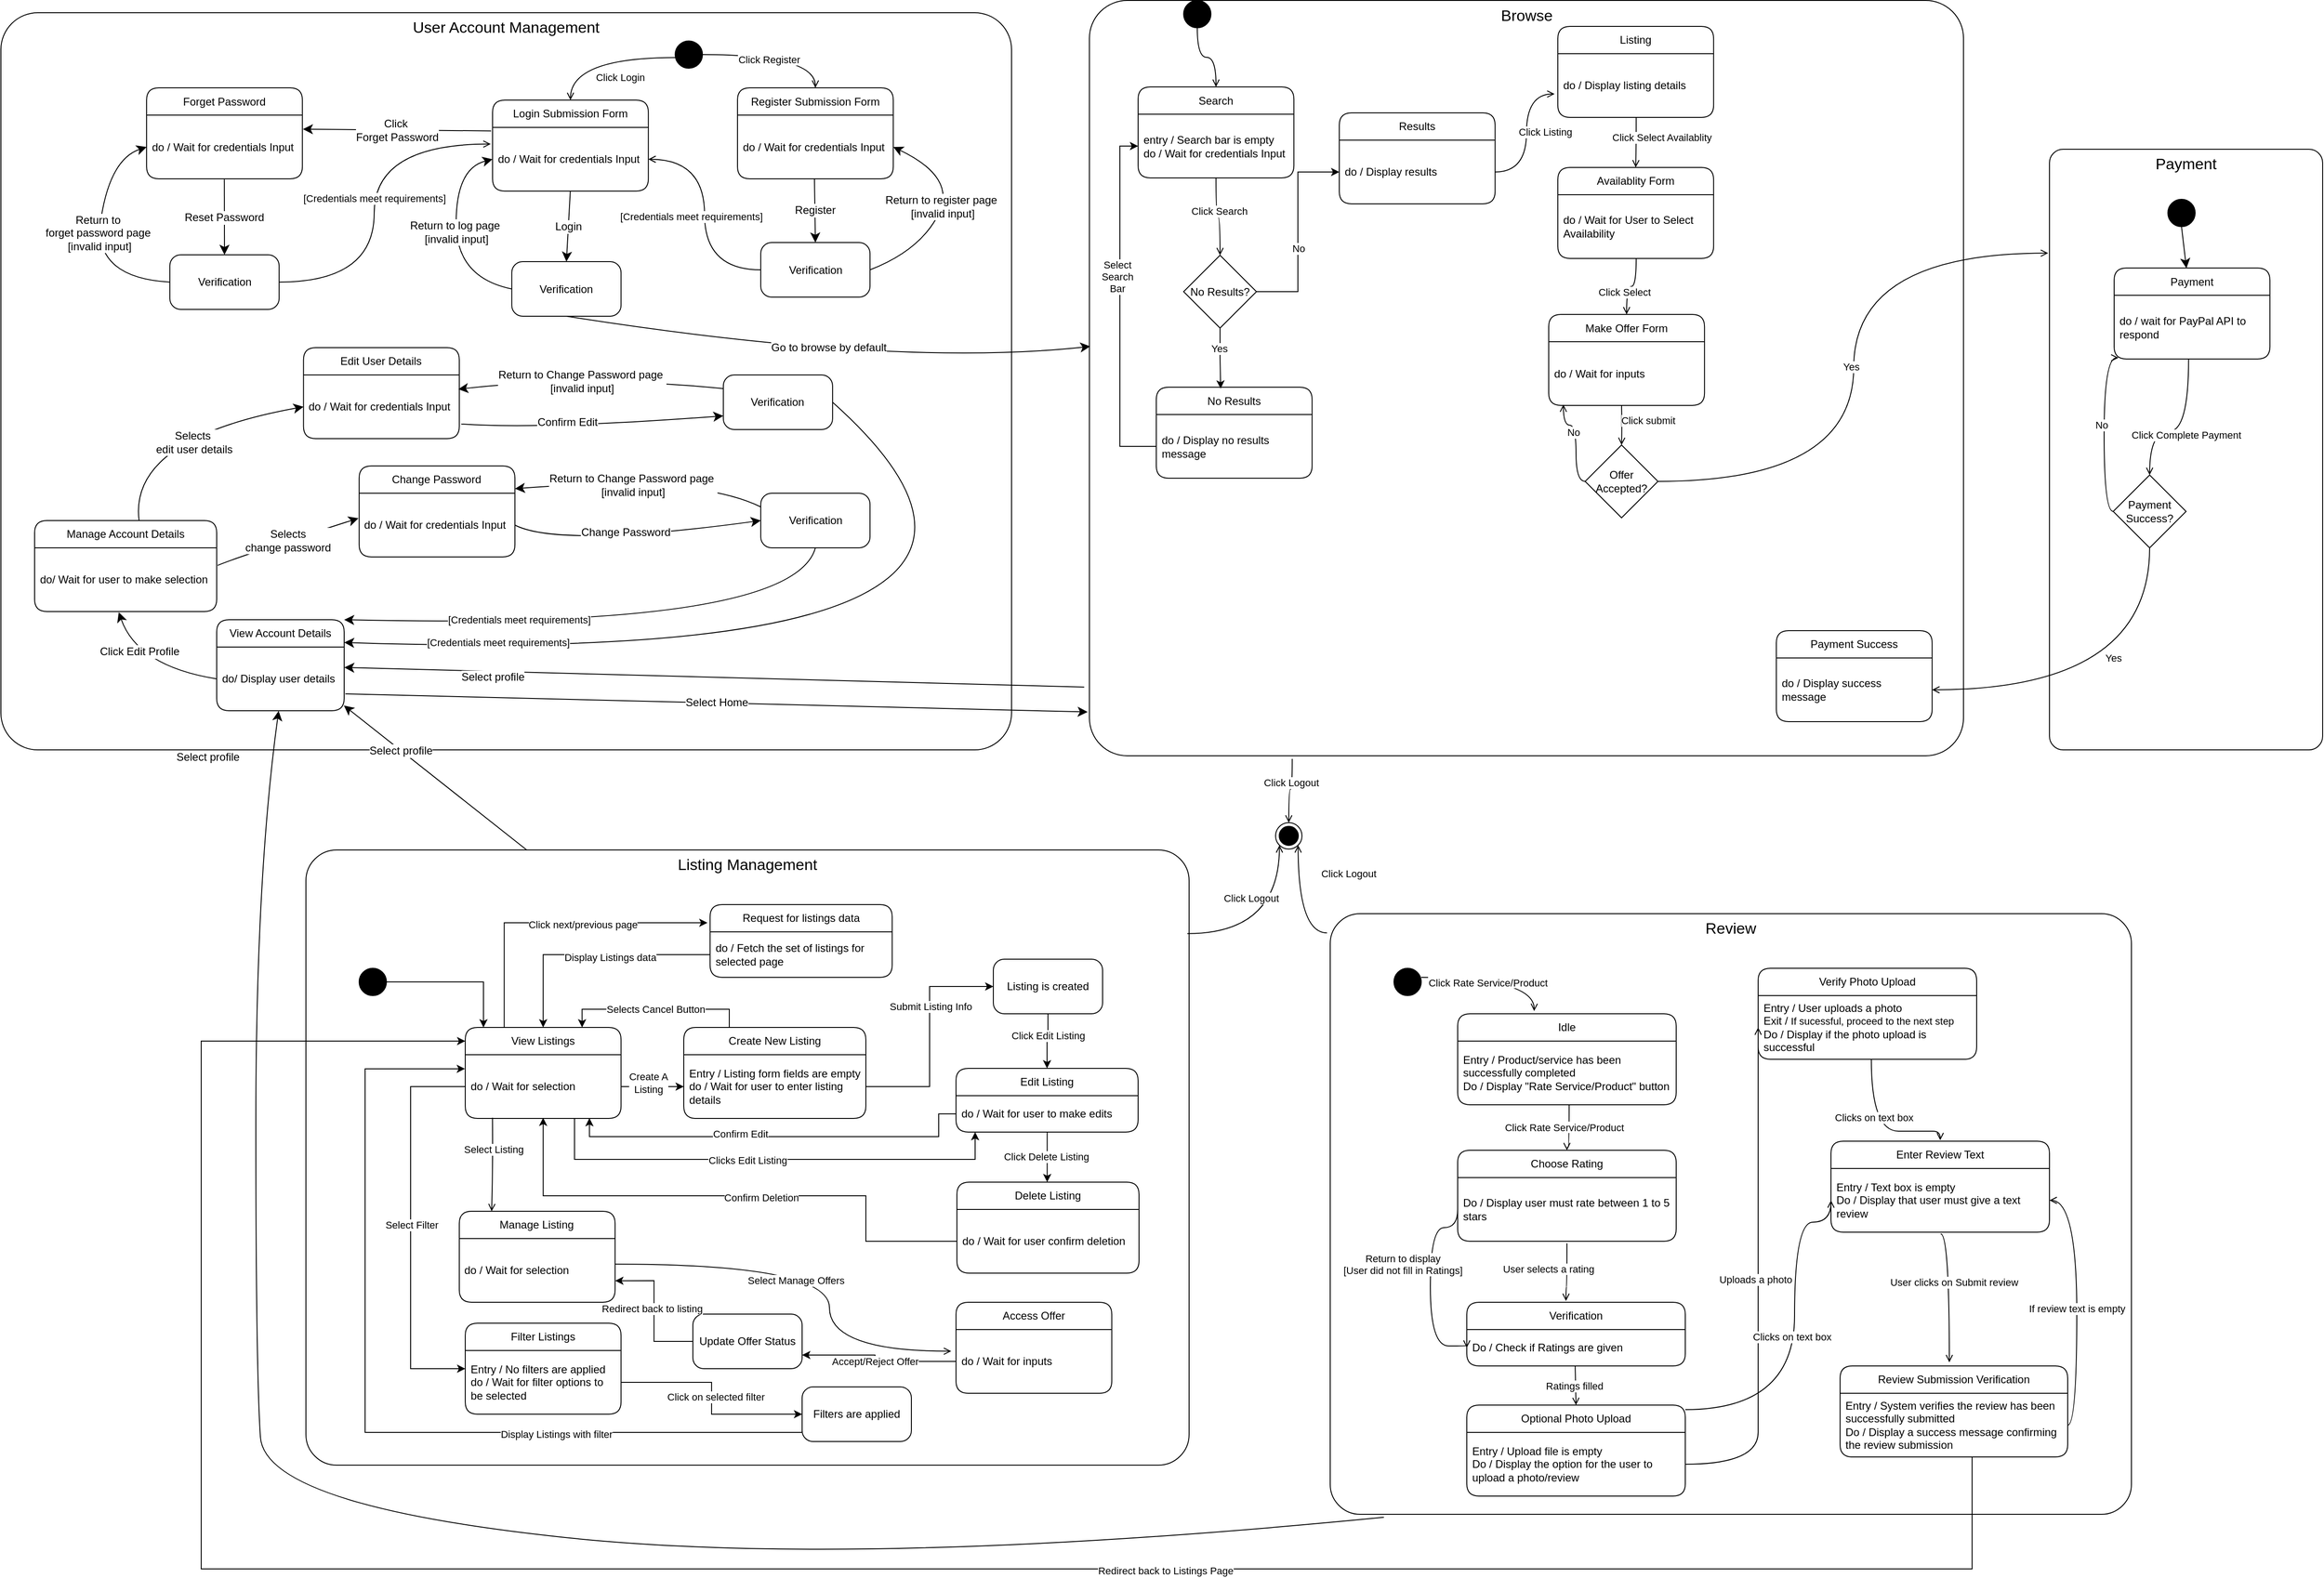 <mxfile version="24.8.3">
  <diagram name="Page-1" id="kgxZGTw8uODMGE_oQtGz">
    <mxGraphModel grid="1" page="1" gridSize="10" guides="1" tooltips="1" connect="1" arrows="1" fold="1" pageScale="1" pageWidth="827" pageHeight="1169" math="0" shadow="0">
      <root>
        <mxCell id="0" />
        <mxCell id="1" parent="0" />
        <mxCell id="rV8VTiqXhCVp9IZoswe--19" value="User Account Management" style="rounded=1;whiteSpace=wrap;html=1;verticalAlign=top;arcSize=5;fontSize=17;" vertex="1" parent="1">
          <mxGeometry x="-650" y="390" width="1110" height="810" as="geometry" />
        </mxCell>
        <mxCell id="rV8VTiqXhCVp9IZoswe--20" value="Browse" style="rounded=1;whiteSpace=wrap;html=1;verticalAlign=top;arcSize=5;fontSize=17;" vertex="1" parent="1">
          <mxGeometry x="545.55" y="376.5" width="960" height="830" as="geometry" />
        </mxCell>
        <mxCell id="rV8VTiqXhCVp9IZoswe--21" value="Listing Management" style="rounded=1;whiteSpace=wrap;html=1;verticalAlign=top;arcSize=5;fontSize=17;" vertex="1" parent="1">
          <mxGeometry x="-315" y="1310" width="970" height="676" as="geometry" />
        </mxCell>
        <mxCell id="rV8VTiqXhCVp9IZoswe--22" value="Payment" style="rounded=1;whiteSpace=wrap;html=1;verticalAlign=top;arcSize=5;fontSize=17;" vertex="1" parent="1">
          <mxGeometry x="1600" y="540" width="300" height="660" as="geometry" />
        </mxCell>
        <mxCell id="rV8VTiqXhCVp9IZoswe--23" value="Review" style="rounded=1;whiteSpace=wrap;html=1;verticalAlign=top;arcSize=5;fontSize=17;" vertex="1" parent="1">
          <mxGeometry x="810" y="1380" width="880" height="660" as="geometry" />
        </mxCell>
        <mxCell id="2" value="" style="ellipse;fillColor=strokeColor;" vertex="1" parent="1">
          <mxGeometry x="90.55" y="421" width="30" height="30" as="geometry" />
        </mxCell>
        <mxCell id="9" value="" style="curved=1;startArrow=none;;exitX=-0.02;exitY=0.63;entryX=0.5;entryY=0;entryDx=0;entryDy=0;edgeStyle=orthogonalEdgeStyle;endArrow=open;endFill=0;" edge="1" parent="1" source="2" target="rV8VTiqXhCVp9IZoswe--28">
          <mxGeometry relative="1" as="geometry" />
        </mxCell>
        <mxCell id="rV8VTiqXhCVp9IZoswe--35" value="Click Login" style="edgeLabel;html=1;align=center;verticalAlign=middle;resizable=0;points=[];" connectable="0" vertex="1" parent="9">
          <mxGeometry x="-0.25" y="3" relative="1" as="geometry">
            <mxPoint y="18" as="offset" />
          </mxGeometry>
        </mxCell>
        <mxCell id="rV8VTiqXhCVp9IZoswe--28" value="Login Submission Form" style="swimlane;fontStyle=0;childLayout=stackLayout;horizontal=1;startSize=30;horizontalStack=0;resizeParent=1;resizeParentMax=0;resizeLast=0;collapsible=1;marginBottom=0;whiteSpace=wrap;html=1;rounded=1;aspect=fixed;" vertex="1" parent="1">
          <mxGeometry x="-110" y="486" width="171.11" height="100" as="geometry">
            <mxRectangle x="250" y="510" width="170" height="30" as="alternateBounds" />
          </mxGeometry>
        </mxCell>
        <mxCell id="rV8VTiqXhCVp9IZoswe--30" value="do / Wait for credentials Input" style="text;strokeColor=none;fillColor=none;align=left;verticalAlign=middle;spacingLeft=4;spacingRight=4;overflow=hidden;points=[[0,0.5],[1,0.5]];portConstraint=eastwest;rotatable=0;whiteSpace=wrap;html=1;" vertex="1" parent="rV8VTiqXhCVp9IZoswe--28">
          <mxGeometry y="30" width="171.11" height="70" as="geometry" />
        </mxCell>
        <mxCell id="rV8VTiqXhCVp9IZoswe--32" value="Register Submission Form" style="swimlane;fontStyle=0;childLayout=stackLayout;horizontal=1;startSize=30;horizontalStack=0;resizeParent=1;resizeParentMax=0;resizeLast=0;collapsible=1;marginBottom=0;whiteSpace=wrap;html=1;rounded=1;aspect=fixed;" vertex="1" parent="1">
          <mxGeometry x="159" y="472.5" width="171.11" height="100" as="geometry">
            <mxRectangle x="250" y="510" width="170" height="30" as="alternateBounds" />
          </mxGeometry>
        </mxCell>
        <mxCell id="rV8VTiqXhCVp9IZoswe--33" value="do / Wait for credentials Input" style="text;strokeColor=none;fillColor=none;align=left;verticalAlign=middle;spacingLeft=4;spacingRight=4;overflow=hidden;points=[[0,0.5],[1,0.5]];portConstraint=eastwest;rotatable=0;whiteSpace=wrap;html=1;" vertex="1" parent="rV8VTiqXhCVp9IZoswe--32">
          <mxGeometry y="30" width="171.11" height="70" as="geometry" />
        </mxCell>
        <mxCell id="rV8VTiqXhCVp9IZoswe--34" value="Click Register" style="curved=1;startArrow=none;;entryX=0.5;entryY=0;entryDx=0;entryDy=0;edgeStyle=orthogonalEdgeStyle;endArrow=open;endFill=0;exitX=1;exitY=0.5;exitDx=0;exitDy=0;" edge="1" parent="1" source="2" target="rV8VTiqXhCVp9IZoswe--32">
          <mxGeometry x="-0.087" y="-5" relative="1" as="geometry">
            <mxPoint x="169" y="441" as="sourcePoint" />
            <mxPoint x="105" y="491" as="targetPoint" />
            <mxPoint as="offset" />
          </mxGeometry>
        </mxCell>
        <mxCell id="rV8VTiqXhCVp9IZoswe--38" value="Verification" style="rounded=1;whiteSpace=wrap;html=1;arcSize=20;" vertex="1" parent="1">
          <mxGeometry x="-88.89" y="663.5" width="120" height="60" as="geometry" />
        </mxCell>
        <mxCell id="rV8VTiqXhCVp9IZoswe--41" value="Verification" style="rounded=1;whiteSpace=wrap;html=1;arcSize=20;" vertex="1" parent="1">
          <mxGeometry x="184.56" y="642.5" width="120" height="60" as="geometry" />
        </mxCell>
        <mxCell id="rV8VTiqXhCVp9IZoswe--44" value="" style="curved=1;startArrow=none;;entryX=1;entryY=0.5;entryDx=0;entryDy=0;edgeStyle=orthogonalEdgeStyle;endArrow=open;endFill=0;exitX=0;exitY=0.5;exitDx=0;exitDy=0;" edge="1" parent="1" source="rV8VTiqXhCVp9IZoswe--41" target="rV8VTiqXhCVp9IZoswe--30">
          <mxGeometry relative="1" as="geometry">
            <mxPoint x="179" y="451" as="sourcePoint" />
            <mxPoint x="335" y="491" as="targetPoint" />
          </mxGeometry>
        </mxCell>
        <mxCell id="rV8VTiqXhCVp9IZoswe--45" value="[Credentials meet requirements]" style="edgeLabel;html=1;align=center;verticalAlign=middle;resizable=0;points=[];" connectable="0" vertex="1" parent="rV8VTiqXhCVp9IZoswe--44">
          <mxGeometry x="-0.176" y="-9" relative="1" as="geometry">
            <mxPoint x="-24" y="-19" as="offset" />
          </mxGeometry>
        </mxCell>
        <mxCell id="rV8VTiqXhCVp9IZoswe--50" value="" style="ellipse;fillColor=strokeColor;" vertex="1" parent="1">
          <mxGeometry x="649" y="376.5" width="30" height="30" as="geometry" />
        </mxCell>
        <mxCell id="rV8VTiqXhCVp9IZoswe--51" value="Search" style="swimlane;fontStyle=0;childLayout=stackLayout;horizontal=1;startSize=30;horizontalStack=0;resizeParent=1;resizeParentMax=0;resizeLast=0;collapsible=1;marginBottom=0;whiteSpace=wrap;html=1;rounded=1;aspect=fixed;" vertex="1" parent="1">
          <mxGeometry x="599" y="471.5" width="171.11" height="100" as="geometry">
            <mxRectangle x="250" y="510" width="170" height="30" as="alternateBounds" />
          </mxGeometry>
        </mxCell>
        <mxCell id="rV8VTiqXhCVp9IZoswe--52" value="entry / Search bar is empty&lt;div&gt;do / Wait for credentials Input&lt;/div&gt;" style="text;strokeColor=none;fillColor=none;align=left;verticalAlign=middle;spacingLeft=4;spacingRight=4;overflow=hidden;points=[[0,0.5],[1,0.5]];portConstraint=eastwest;rotatable=0;whiteSpace=wrap;html=1;" vertex="1" parent="rV8VTiqXhCVp9IZoswe--51">
          <mxGeometry y="30" width="171.11" height="70" as="geometry" />
        </mxCell>
        <mxCell id="rV8VTiqXhCVp9IZoswe--53" value="" style="curved=1;startArrow=none;;entryX=0.5;entryY=0;entryDx=0;entryDy=0;edgeStyle=orthogonalEdgeStyle;endArrow=open;endFill=0;exitX=0.5;exitY=1;exitDx=0;exitDy=0;" edge="1" parent="1" source="rV8VTiqXhCVp9IZoswe--50" target="rV8VTiqXhCVp9IZoswe--51">
          <mxGeometry relative="1" as="geometry">
            <mxPoint x="659" y="401.5" as="sourcePoint" />
            <mxPoint x="595" y="451.5" as="targetPoint" />
          </mxGeometry>
        </mxCell>
        <mxCell id="rV8VTiqXhCVp9IZoswe--59" value="" style="curved=1;startArrow=none;;entryX=0.5;entryY=0;entryDx=0;entryDy=0;edgeStyle=orthogonalEdgeStyle;endArrow=open;endFill=0;exitX=0.5;exitY=1;exitDx=0;exitDy=0;" edge="1" parent="1" source="rV8VTiqXhCVp9IZoswe--51" target="rV8VTiqXhCVp9IZoswe--60">
          <mxGeometry relative="1" as="geometry">
            <mxPoint x="699" y="611.5" as="sourcePoint" />
            <mxPoint x="720" y="676.5" as="targetPoint" />
          </mxGeometry>
        </mxCell>
        <mxCell id="rV8VTiqXhCVp9IZoswe--61" value="Click Search" style="edgeLabel;html=1;align=center;verticalAlign=middle;resizable=0;points=[];" connectable="0" vertex="1" parent="rV8VTiqXhCVp9IZoswe--59">
          <mxGeometry x="-0.193" y="3" relative="1" as="geometry">
            <mxPoint as="offset" />
          </mxGeometry>
        </mxCell>
        <mxCell id="PDoHeW5xkxOKr_nrV42Z-117" style="edgeStyle=orthogonalEdgeStyle;rounded=0;orthogonalLoop=1;jettySize=auto;html=1;exitX=1;exitY=0.5;exitDx=0;exitDy=0;entryX=0;entryY=0.5;entryDx=0;entryDy=0;" edge="1" parent="1" source="rV8VTiqXhCVp9IZoswe--60" target="rV8VTiqXhCVp9IZoswe--70">
          <mxGeometry relative="1" as="geometry" />
        </mxCell>
        <mxCell id="PDoHeW5xkxOKr_nrV42Z-118" value="No" style="edgeLabel;html=1;align=center;verticalAlign=middle;resizable=0;points=[];" vertex="1" connectable="0" parent="PDoHeW5xkxOKr_nrV42Z-117">
          <mxGeometry x="-0.17" relative="1" as="geometry">
            <mxPoint y="-1" as="offset" />
          </mxGeometry>
        </mxCell>
        <mxCell id="rV8VTiqXhCVp9IZoswe--60" value="No Results?" style="rhombus;whiteSpace=wrap;html=1;" vertex="1" parent="1">
          <mxGeometry x="649" y="656.5" width="80" height="80" as="geometry" />
        </mxCell>
        <mxCell id="rV8VTiqXhCVp9IZoswe--69" value="Results" style="swimlane;fontStyle=0;childLayout=stackLayout;horizontal=1;startSize=30;horizontalStack=0;resizeParent=1;resizeParentMax=0;resizeLast=0;collapsible=1;marginBottom=0;whiteSpace=wrap;html=1;rounded=1;aspect=fixed;" vertex="1" parent="1">
          <mxGeometry x="819.99" y="500" width="171.11" height="100" as="geometry">
            <mxRectangle x="250" y="510" width="170" height="30" as="alternateBounds" />
          </mxGeometry>
        </mxCell>
        <mxCell id="rV8VTiqXhCVp9IZoswe--70" value="do / Display results" style="text;strokeColor=none;fillColor=none;align=left;verticalAlign=middle;spacingLeft=4;spacingRight=4;overflow=hidden;points=[[0,0.5],[1,0.5]];portConstraint=eastwest;rotatable=0;whiteSpace=wrap;html=1;" vertex="1" parent="rV8VTiqXhCVp9IZoswe--69">
          <mxGeometry y="30" width="171.11" height="70" as="geometry" />
        </mxCell>
        <mxCell id="rV8VTiqXhCVp9IZoswe--76" value="No Results" style="swimlane;fontStyle=0;childLayout=stackLayout;horizontal=1;startSize=30;horizontalStack=0;resizeParent=1;resizeParentMax=0;resizeLast=0;collapsible=1;marginBottom=0;whiteSpace=wrap;html=1;rounded=1;aspect=fixed;" vertex="1" parent="1">
          <mxGeometry x="619" y="801.5" width="171.11" height="100" as="geometry">
            <mxRectangle x="250" y="510" width="170" height="30" as="alternateBounds" />
          </mxGeometry>
        </mxCell>
        <mxCell id="rV8VTiqXhCVp9IZoswe--77" value="do / Display no results message" style="text;strokeColor=none;fillColor=none;align=left;verticalAlign=middle;spacingLeft=4;spacingRight=4;overflow=hidden;points=[[0,0.5],[1,0.5]];portConstraint=eastwest;rotatable=0;whiteSpace=wrap;html=1;" vertex="1" parent="rV8VTiqXhCVp9IZoswe--76">
          <mxGeometry y="30" width="171.11" height="70" as="geometry" />
        </mxCell>
        <mxCell id="rV8VTiqXhCVp9IZoswe--87" value="" style="ellipse;shape=endState;fillColor=strokeColor;aspect=fixed;" vertex="1" parent="1">
          <mxGeometry x="750" y="1280" width="29" height="29" as="geometry" />
        </mxCell>
        <mxCell id="rV8VTiqXhCVp9IZoswe--99" value="" style="curved=1;startArrow=none;;edgeStyle=orthogonalEdgeStyle;endArrow=open;endFill=0;exitX=0.998;exitY=0.136;exitDx=0;exitDy=0;entryX=0;entryY=1;entryDx=0;entryDy=0;exitPerimeter=0;" edge="1" parent="1" source="rV8VTiqXhCVp9IZoswe--21" target="rV8VTiqXhCVp9IZoswe--87">
          <mxGeometry relative="1" as="geometry">
            <mxPoint x="401" y="960" as="sourcePoint" />
            <mxPoint x="760" y="1304" as="targetPoint" />
          </mxGeometry>
        </mxCell>
        <mxCell id="rV8VTiqXhCVp9IZoswe--100" value="Click Logout" style="edgeLabel;html=1;align=center;verticalAlign=middle;resizable=0;points=[];" connectable="0" vertex="1" parent="rV8VTiqXhCVp9IZoswe--99">
          <mxGeometry x="-0.3" y="39" relative="1" as="geometry">
            <mxPoint as="offset" />
          </mxGeometry>
        </mxCell>
        <mxCell id="rV8VTiqXhCVp9IZoswe--103" value="" style="curved=1;startArrow=none;;edgeStyle=orthogonalEdgeStyle;endArrow=open;endFill=0;entryX=0.5;entryY=0;entryDx=0;entryDy=0;exitX=0.232;exitY=1.004;exitDx=0;exitDy=0;exitPerimeter=0;" edge="1" parent="1" source="rV8VTiqXhCVp9IZoswe--20" target="rV8VTiqXhCVp9IZoswe--87">
          <mxGeometry relative="1" as="geometry">
            <mxPoint x="970" y="1410" as="sourcePoint" />
            <mxPoint x="785" y="1315" as="targetPoint" />
          </mxGeometry>
        </mxCell>
        <mxCell id="rV8VTiqXhCVp9IZoswe--104" value="Click Logout" style="edgeLabel;html=1;align=center;verticalAlign=middle;resizable=0;points=[];" connectable="0" vertex="1" parent="rV8VTiqXhCVp9IZoswe--103">
          <mxGeometry x="-0.3" y="39" relative="1" as="geometry">
            <mxPoint x="-41" as="offset" />
          </mxGeometry>
        </mxCell>
        <mxCell id="rV8VTiqXhCVp9IZoswe--107" value="" style="ellipse;fillColor=strokeColor;" vertex="1" parent="1">
          <mxGeometry x="1730" y="595" width="30" height="30" as="geometry" />
        </mxCell>
        <mxCell id="rV8VTiqXhCVp9IZoswe--108" value="Payment" style="swimlane;fontStyle=0;childLayout=stackLayout;horizontal=1;startSize=30;horizontalStack=0;resizeParent=1;resizeParentMax=0;resizeLast=0;collapsible=1;marginBottom=0;whiteSpace=wrap;html=1;rounded=1;aspect=fixed;" vertex="1" parent="1">
          <mxGeometry x="1671" y="670.5" width="171.11" height="100" as="geometry">
            <mxRectangle x="250" y="510" width="170" height="30" as="alternateBounds" />
          </mxGeometry>
        </mxCell>
        <mxCell id="rV8VTiqXhCVp9IZoswe--109" value="do / wait for PayPal API to respond" style="text;strokeColor=none;fillColor=none;align=left;verticalAlign=middle;spacingLeft=4;spacingRight=4;overflow=hidden;points=[[0,0.5],[1,0.5]];portConstraint=eastwest;rotatable=0;whiteSpace=wrap;html=1;" vertex="1" parent="rV8VTiqXhCVp9IZoswe--108">
          <mxGeometry y="30" width="171.11" height="70" as="geometry" />
        </mxCell>
        <mxCell id="rV8VTiqXhCVp9IZoswe--115" value="Payment Success?" style="rhombus;whiteSpace=wrap;html=1;" vertex="1" parent="1">
          <mxGeometry x="1670" y="898" width="80" height="80" as="geometry" />
        </mxCell>
        <mxCell id="rV8VTiqXhCVp9IZoswe--116" value="" style="curved=1;startArrow=none;;edgeStyle=orthogonalEdgeStyle;endArrow=open;endFill=0;entryX=0.5;entryY=0;entryDx=0;entryDy=0;exitX=0.478;exitY=1;exitDx=0;exitDy=0;exitPerimeter=0;" edge="1" parent="1" source="rV8VTiqXhCVp9IZoswe--109" target="rV8VTiqXhCVp9IZoswe--115">
          <mxGeometry relative="1" as="geometry">
            <mxPoint x="1867" y="632.5" as="sourcePoint" />
            <mxPoint x="1869" y="673.5" as="targetPoint" />
            <Array as="points">
              <mxPoint x="1753" y="850" />
              <mxPoint x="1710" y="850" />
            </Array>
          </mxGeometry>
        </mxCell>
        <mxCell id="rV8VTiqXhCVp9IZoswe--117" value="Click Complete Payment" style="edgeLabel;html=1;align=center;verticalAlign=middle;resizable=0;points=[];" connectable="0" vertex="1" parent="rV8VTiqXhCVp9IZoswe--116">
          <mxGeometry x="-0.027" y="4" relative="1" as="geometry">
            <mxPoint as="offset" />
          </mxGeometry>
        </mxCell>
        <mxCell id="rV8VTiqXhCVp9IZoswe--118" value="" style="curved=1;startArrow=none;;edgeStyle=orthogonalEdgeStyle;endArrow=open;endFill=0;entryX=1;entryY=0.5;entryDx=0;entryDy=0;exitX=0.5;exitY=1;exitDx=0;exitDy=0;" edge="1" parent="1" source="rV8VTiqXhCVp9IZoswe--115" target="rV8VTiqXhCVp9IZoswe--139">
          <mxGeometry relative="1" as="geometry">
            <mxPoint x="1866.82" y="962.5" as="sourcePoint" />
            <mxPoint x="1865.82" y="1056.5" as="targetPoint" />
          </mxGeometry>
        </mxCell>
        <mxCell id="rV8VTiqXhCVp9IZoswe--119" value="Yes" style="edgeLabel;html=1;align=center;verticalAlign=middle;resizable=0;points=[];" connectable="0" vertex="1" parent="rV8VTiqXhCVp9IZoswe--118">
          <mxGeometry x="-0.027" y="4" relative="1" as="geometry">
            <mxPoint x="-4" y="-39" as="offset" />
          </mxGeometry>
        </mxCell>
        <mxCell id="rV8VTiqXhCVp9IZoswe--127" value="" style="curved=1;startArrow=none;;edgeStyle=orthogonalEdgeStyle;endArrow=open;endFill=0;exitX=-0.004;exitY=0.032;exitDx=0;exitDy=0;entryX=1;entryY=1;entryDx=0;entryDy=0;exitPerimeter=0;" edge="1" parent="1" source="rV8VTiqXhCVp9IZoswe--23" target="rV8VTiqXhCVp9IZoswe--87">
          <mxGeometry relative="1" as="geometry">
            <mxPoint x="676" y="1486" as="sourcePoint" />
            <mxPoint x="764" y="1315" as="targetPoint" />
          </mxGeometry>
        </mxCell>
        <mxCell id="rV8VTiqXhCVp9IZoswe--128" value="Click Logout" style="edgeLabel;html=1;align=center;verticalAlign=middle;resizable=0;points=[];" connectable="0" vertex="1" parent="rV8VTiqXhCVp9IZoswe--127">
          <mxGeometry x="-0.3" y="39" relative="1" as="geometry">
            <mxPoint x="94" y="-52" as="offset" />
          </mxGeometry>
        </mxCell>
        <mxCell id="rV8VTiqXhCVp9IZoswe--129" value="" style="curved=1;startArrow=none;;edgeStyle=orthogonalEdgeStyle;endArrow=open;endFill=0;entryX=0.028;entryY=0.981;entryDx=0;entryDy=0;exitX=0;exitY=0.5;exitDx=0;exitDy=0;entryPerimeter=0;" edge="1" parent="1" source="rV8VTiqXhCVp9IZoswe--115" target="rV8VTiqXhCVp9IZoswe--109">
          <mxGeometry relative="1" as="geometry">
            <mxPoint x="1832" y="907" as="sourcePoint" />
            <mxPoint x="1866.555" y="1020" as="targetPoint" />
          </mxGeometry>
        </mxCell>
        <mxCell id="rV8VTiqXhCVp9IZoswe--130" value="No" style="edgeLabel;html=1;align=center;verticalAlign=middle;resizable=0;points=[];" connectable="0" vertex="1" parent="rV8VTiqXhCVp9IZoswe--129">
          <mxGeometry x="-0.027" y="4" relative="1" as="geometry">
            <mxPoint x="1" y="-11" as="offset" />
          </mxGeometry>
        </mxCell>
        <mxCell id="rV8VTiqXhCVp9IZoswe--131" value="Listing" style="swimlane;fontStyle=0;childLayout=stackLayout;horizontal=1;startSize=30;horizontalStack=0;resizeParent=1;resizeParentMax=0;resizeLast=0;collapsible=1;marginBottom=0;whiteSpace=wrap;html=1;rounded=1;aspect=fixed;" vertex="1" parent="1">
          <mxGeometry x="1059.99" y="405" width="171.11" height="100" as="geometry">
            <mxRectangle x="250" y="510" width="170" height="30" as="alternateBounds" />
          </mxGeometry>
        </mxCell>
        <mxCell id="rV8VTiqXhCVp9IZoswe--132" value="do / Display listing details" style="text;strokeColor=none;fillColor=none;align=left;verticalAlign=middle;spacingLeft=4;spacingRight=4;overflow=hidden;points=[[0,0.5],[1,0.5]];portConstraint=eastwest;rotatable=0;whiteSpace=wrap;html=1;" vertex="1" parent="rV8VTiqXhCVp9IZoswe--131">
          <mxGeometry y="30" width="171.11" height="70" as="geometry" />
        </mxCell>
        <mxCell id="rV8VTiqXhCVp9IZoswe--133" value="" style="curved=1;startArrow=none;;edgeStyle=orthogonalEdgeStyle;endArrow=open;endFill=0;entryX=-0.021;entryY=0.633;entryDx=0;entryDy=0;exitX=1;exitY=0.5;exitDx=0;exitDy=0;entryPerimeter=0;" edge="1" parent="1" source="rV8VTiqXhCVp9IZoswe--70" target="rV8VTiqXhCVp9IZoswe--132">
          <mxGeometry relative="1" as="geometry">
            <mxPoint x="1771.99" y="657.5" as="sourcePoint" />
            <mxPoint x="1776.99" y="741.5" as="targetPoint" />
          </mxGeometry>
        </mxCell>
        <mxCell id="rV8VTiqXhCVp9IZoswe--134" value="Click Listing" style="edgeLabel;html=1;align=center;verticalAlign=middle;resizable=0;points=[];" connectable="0" vertex="1" parent="rV8VTiqXhCVp9IZoswe--133">
          <mxGeometry x="-0.027" y="4" relative="1" as="geometry">
            <mxPoint x="24" y="-5" as="offset" />
          </mxGeometry>
        </mxCell>
        <mxCell id="rV8VTiqXhCVp9IZoswe--138" value="Payment Success" style="swimlane;fontStyle=0;childLayout=stackLayout;horizontal=1;startSize=30;horizontalStack=0;resizeParent=1;resizeParentMax=0;resizeLast=0;collapsible=1;marginBottom=0;whiteSpace=wrap;html=1;rounded=1;aspect=fixed;" vertex="1" parent="1">
          <mxGeometry x="1300" y="1069" width="171.11" height="100" as="geometry">
            <mxRectangle x="250" y="510" width="170" height="30" as="alternateBounds" />
          </mxGeometry>
        </mxCell>
        <mxCell id="rV8VTiqXhCVp9IZoswe--139" value="do / Display success message" style="text;strokeColor=none;fillColor=none;align=left;verticalAlign=middle;spacingLeft=4;spacingRight=4;overflow=hidden;points=[[0,0.5],[1,0.5]];portConstraint=eastwest;rotatable=0;whiteSpace=wrap;html=1;" vertex="1" parent="rV8VTiqXhCVp9IZoswe--138">
          <mxGeometry y="30" width="171.11" height="70" as="geometry" />
        </mxCell>
        <mxCell id="rV8VTiqXhCVp9IZoswe--145" value="Make Offer Form" style="swimlane;fontStyle=0;childLayout=stackLayout;horizontal=1;startSize=30;horizontalStack=0;resizeParent=1;resizeParentMax=0;resizeLast=0;collapsible=1;marginBottom=0;whiteSpace=wrap;html=1;rounded=1;aspect=fixed;" vertex="1" parent="1">
          <mxGeometry x="1049.99" y="721.5" width="171.11" height="100" as="geometry">
            <mxRectangle x="250" y="510" width="170" height="30" as="alternateBounds" />
          </mxGeometry>
        </mxCell>
        <mxCell id="rV8VTiqXhCVp9IZoswe--146" value="do / Wait for inputs" style="text;strokeColor=none;fillColor=none;align=left;verticalAlign=middle;spacingLeft=4;spacingRight=4;overflow=hidden;points=[[0,0.5],[1,0.5]];portConstraint=eastwest;rotatable=0;whiteSpace=wrap;html=1;" vertex="1" parent="rV8VTiqXhCVp9IZoswe--145">
          <mxGeometry y="30" width="171.11" height="70" as="geometry" />
        </mxCell>
        <mxCell id="rV8VTiqXhCVp9IZoswe--147" value="" style="curved=1;startArrow=none;;edgeStyle=orthogonalEdgeStyle;endArrow=open;endFill=0;entryX=0.5;entryY=0;entryDx=0;entryDy=0;exitX=0.503;exitY=0.999;exitDx=0;exitDy=0;exitPerimeter=0;" edge="1" parent="1" source="rV8VTiqXhCVp9IZoswe--173" target="rV8VTiqXhCVp9IZoswe--145">
          <mxGeometry relative="1" as="geometry">
            <mxPoint x="971.99" y="601.5" as="sourcePoint" />
            <mxPoint x="1055.99" y="545.5" as="targetPoint" />
          </mxGeometry>
        </mxCell>
        <mxCell id="rV8VTiqXhCVp9IZoswe--177" value="Click Select" style="edgeLabel;html=1;align=center;verticalAlign=middle;resizable=0;points=[];" connectable="0" vertex="1" parent="rV8VTiqXhCVp9IZoswe--147">
          <mxGeometry x="0.316" y="-3" relative="1" as="geometry">
            <mxPoint as="offset" />
          </mxGeometry>
        </mxCell>
        <mxCell id="rV8VTiqXhCVp9IZoswe--151" value="" style="curved=1;startArrow=none;;edgeStyle=orthogonalEdgeStyle;endArrow=open;endFill=0;entryX=0.5;entryY=0;entryDx=0;entryDy=0;" edge="1" parent="1" target="rV8VTiqXhCVp9IZoswe--170">
          <mxGeometry relative="1" as="geometry">
            <mxPoint x="1129.99" y="821.5" as="sourcePoint" />
            <mxPoint x="1145.99" y="731.5" as="targetPoint" />
          </mxGeometry>
        </mxCell>
        <mxCell id="rV8VTiqXhCVp9IZoswe--152" value="Click submit" style="edgeLabel;html=1;align=center;verticalAlign=middle;resizable=0;points=[];" connectable="0" vertex="1" parent="rV8VTiqXhCVp9IZoswe--151">
          <mxGeometry x="-0.027" y="4" relative="1" as="geometry">
            <mxPoint x="24" y="-5" as="offset" />
          </mxGeometry>
        </mxCell>
        <mxCell id="rV8VTiqXhCVp9IZoswe--153" value="Access Offer" style="swimlane;fontStyle=0;childLayout=stackLayout;horizontal=1;startSize=30;horizontalStack=0;resizeParent=1;resizeParentMax=0;resizeLast=0;collapsible=1;marginBottom=0;whiteSpace=wrap;html=1;rounded=1;aspect=fixed;" vertex="1" parent="1">
          <mxGeometry x="399.0" y="1807" width="171.11" height="100" as="geometry">
            <mxRectangle x="250" y="510" width="170" height="30" as="alternateBounds" />
          </mxGeometry>
        </mxCell>
        <mxCell id="rV8VTiqXhCVp9IZoswe--154" value="do / Wait for inputs" style="text;strokeColor=none;fillColor=none;align=left;verticalAlign=middle;spacingLeft=4;spacingRight=4;overflow=hidden;points=[[0,0.5],[1,0.5]];portConstraint=eastwest;rotatable=0;whiteSpace=wrap;html=1;" vertex="1" parent="rV8VTiqXhCVp9IZoswe--153">
          <mxGeometry y="30" width="171.11" height="70" as="geometry" />
        </mxCell>
        <mxCell id="rV8VTiqXhCVp9IZoswe--159" value="Manage Listing" style="swimlane;fontStyle=0;childLayout=stackLayout;horizontal=1;startSize=30;horizontalStack=0;resizeParent=1;resizeParentMax=0;resizeLast=0;collapsible=1;marginBottom=0;whiteSpace=wrap;html=1;rounded=1;aspect=fixed;" vertex="1" parent="1">
          <mxGeometry x="-146.55" y="1707" width="171.11" height="100" as="geometry">
            <mxRectangle x="250" y="510" width="170" height="30" as="alternateBounds" />
          </mxGeometry>
        </mxCell>
        <mxCell id="rV8VTiqXhCVp9IZoswe--160" value="do / Wait for selection" style="text;strokeColor=none;fillColor=none;align=left;verticalAlign=middle;spacingLeft=4;spacingRight=4;overflow=hidden;points=[[0,0.5],[1,0.5]];portConstraint=eastwest;rotatable=0;whiteSpace=wrap;html=1;" vertex="1" parent="rV8VTiqXhCVp9IZoswe--159">
          <mxGeometry y="30" width="171.11" height="70" as="geometry" />
        </mxCell>
        <mxCell id="rV8VTiqXhCVp9IZoswe--161" value="" style="curved=1;startArrow=none;;edgeStyle=orthogonalEdgeStyle;endArrow=open;endFill=0;exitX=1.001;exitY=0.401;exitDx=0;exitDy=0;exitPerimeter=0;entryX=-0.031;entryY=0.34;entryDx=0;entryDy=0;entryPerimeter=0;" edge="1" parent="1" source="rV8VTiqXhCVp9IZoswe--160" target="rV8VTiqXhCVp9IZoswe--154">
          <mxGeometry relative="1" as="geometry">
            <mxPoint x="319" y="1741" as="sourcePoint" />
            <mxPoint x="180" y="1430" as="targetPoint" />
            <Array as="points">
              <mxPoint x="260" y="1765" />
              <mxPoint x="260" y="1861" />
            </Array>
          </mxGeometry>
        </mxCell>
        <mxCell id="PDoHeW5xkxOKr_nrV42Z-104" value="Select Manage Offers" style="edgeLabel;html=1;align=center;verticalAlign=middle;resizable=0;points=[];" vertex="1" connectable="0" parent="rV8VTiqXhCVp9IZoswe--161">
          <mxGeometry x="-0.146" y="-18" relative="1" as="geometry">
            <mxPoint as="offset" />
          </mxGeometry>
        </mxCell>
        <mxCell id="rV8VTiqXhCVp9IZoswe--163" value="View Listings" style="swimlane;fontStyle=0;childLayout=stackLayout;horizontal=1;startSize=30;horizontalStack=0;resizeParent=1;resizeParentMax=0;resizeLast=0;collapsible=1;marginBottom=0;whiteSpace=wrap;html=1;rounded=1;aspect=fixed;" vertex="1" parent="1">
          <mxGeometry x="-140.0" y="1505" width="171.11" height="100" as="geometry">
            <mxRectangle x="250" y="510" width="170" height="30" as="alternateBounds" />
          </mxGeometry>
        </mxCell>
        <mxCell id="rV8VTiqXhCVp9IZoswe--164" value="do / Wait for selection" style="text;strokeColor=none;fillColor=none;align=left;verticalAlign=middle;spacingLeft=4;spacingRight=4;overflow=hidden;points=[[0,0.5],[1,0.5]];portConstraint=eastwest;rotatable=0;whiteSpace=wrap;html=1;" vertex="1" parent="rV8VTiqXhCVp9IZoswe--163">
          <mxGeometry y="30" width="171.11" height="70" as="geometry" />
        </mxCell>
        <mxCell id="rV8VTiqXhCVp9IZoswe--165" value="" style="curved=1;startArrow=none;;edgeStyle=orthogonalEdgeStyle;endArrow=open;endFill=0;exitX=0.467;exitY=0.989;exitDx=0;exitDy=0;exitPerimeter=0;entryX=0.5;entryY=0;entryDx=0;entryDy=0;" edge="1" parent="1">
          <mxGeometry relative="1" as="geometry">
            <mxPoint x="-110.092" y="1604.23" as="sourcePoint" />
            <mxPoint x="-110.995" y="1707" as="targetPoint" />
            <Array as="points" />
          </mxGeometry>
        </mxCell>
        <mxCell id="PDoHeW5xkxOKr_nrV42Z-17" value="Select Listing" style="edgeLabel;html=1;align=center;verticalAlign=middle;resizable=0;points=[];" vertex="1" connectable="0" parent="rV8VTiqXhCVp9IZoswe--165">
          <mxGeometry x="-0.33" y="1" relative="1" as="geometry">
            <mxPoint as="offset" />
          </mxGeometry>
        </mxCell>
        <mxCell id="rV8VTiqXhCVp9IZoswe--167" value="Update Offer Status" style="rounded=1;whiteSpace=wrap;html=1;arcSize=20;" vertex="1" parent="1">
          <mxGeometry x="110" y="1820" width="120" height="60" as="geometry" />
        </mxCell>
        <mxCell id="rV8VTiqXhCVp9IZoswe--170" value="Offer Accepted?" style="rhombus;whiteSpace=wrap;html=1;" vertex="1" parent="1">
          <mxGeometry x="1089.99" y="865" width="80" height="80" as="geometry" />
        </mxCell>
        <mxCell id="rV8VTiqXhCVp9IZoswe--171" value="" style="curved=1;startArrow=none;;edgeStyle=orthogonalEdgeStyle;endArrow=open;endFill=0;entryX=-0.005;entryY=0.173;entryDx=0;entryDy=0;exitX=1;exitY=0.5;exitDx=0;exitDy=0;entryPerimeter=0;" edge="1" parent="1" source="rV8VTiqXhCVp9IZoswe--170" target="rV8VTiqXhCVp9IZoswe--22">
          <mxGeometry relative="1" as="geometry">
            <mxPoint x="1832" y="907" as="sourcePoint" />
            <mxPoint x="1481" y="1020" as="targetPoint" />
          </mxGeometry>
        </mxCell>
        <mxCell id="rV8VTiqXhCVp9IZoswe--172" value="Yes" style="edgeLabel;html=1;align=center;verticalAlign=middle;resizable=0;points=[];" connectable="0" vertex="1" parent="rV8VTiqXhCVp9IZoswe--171">
          <mxGeometry x="-0.027" y="4" relative="1" as="geometry">
            <mxPoint x="1" y="-11" as="offset" />
          </mxGeometry>
        </mxCell>
        <mxCell id="rV8VTiqXhCVp9IZoswe--175" value="" style="curved=1;startArrow=none;;edgeStyle=orthogonalEdgeStyle;endArrow=open;endFill=0;entryX=0.5;entryY=0;entryDx=0;entryDy=0;exitX=0.503;exitY=0.999;exitDx=0;exitDy=0;exitPerimeter=0;" edge="1" parent="1" source="rV8VTiqXhCVp9IZoswe--132" target="rV8VTiqXhCVp9IZoswe--173">
          <mxGeometry relative="1" as="geometry">
            <mxPoint x="1145.99" y="505" as="sourcePoint" />
            <mxPoint x="1135.99" y="722" as="targetPoint" />
          </mxGeometry>
        </mxCell>
        <mxCell id="rV8VTiqXhCVp9IZoswe--176" value="Click Select Availablity" style="edgeLabel;html=1;align=center;verticalAlign=middle;resizable=0;points=[];" connectable="0" vertex="1" parent="rV8VTiqXhCVp9IZoswe--175">
          <mxGeometry x="-0.027" y="4" relative="1" as="geometry">
            <mxPoint x="24" y="-5" as="offset" />
          </mxGeometry>
        </mxCell>
        <mxCell id="rV8VTiqXhCVp9IZoswe--173" value="Availablity Form" style="swimlane;fontStyle=0;childLayout=stackLayout;horizontal=1;startSize=30;horizontalStack=0;resizeParent=1;resizeParentMax=0;resizeLast=0;collapsible=1;marginBottom=0;whiteSpace=wrap;html=1;rounded=1;aspect=fixed;" vertex="1" parent="1">
          <mxGeometry x="1059.99" y="560" width="171.11" height="100" as="geometry">
            <mxRectangle x="250" y="510" width="170" height="30" as="alternateBounds" />
          </mxGeometry>
        </mxCell>
        <mxCell id="rV8VTiqXhCVp9IZoswe--174" value="do / Wait for User to Select Availability" style="text;strokeColor=none;fillColor=none;align=left;verticalAlign=middle;spacingLeft=4;spacingRight=4;overflow=hidden;points=[[0,0.5],[1,0.5]];portConstraint=eastwest;rotatable=0;whiteSpace=wrap;html=1;" vertex="1" parent="rV8VTiqXhCVp9IZoswe--173">
          <mxGeometry y="30" width="171.11" height="70" as="geometry" />
        </mxCell>
        <mxCell id="rV8VTiqXhCVp9IZoswe--178" value="" style="curved=1;startArrow=none;;edgeStyle=orthogonalEdgeStyle;endArrow=open;endFill=0;entryX=0.094;entryY=0.985;entryDx=0;entryDy=0;exitX=0;exitY=0.5;exitDx=0;exitDy=0;entryPerimeter=0;" edge="1" parent="1" source="rV8VTiqXhCVp9IZoswe--170" target="rV8VTiqXhCVp9IZoswe--146">
          <mxGeometry relative="1" as="geometry">
            <mxPoint x="1180" y="915" as="sourcePoint" />
            <mxPoint x="1588" y="664" as="targetPoint" />
          </mxGeometry>
        </mxCell>
        <mxCell id="rV8VTiqXhCVp9IZoswe--179" value="No" style="edgeLabel;html=1;align=center;verticalAlign=middle;resizable=0;points=[];" connectable="0" vertex="1" parent="rV8VTiqXhCVp9IZoswe--178">
          <mxGeometry x="-0.027" y="4" relative="1" as="geometry">
            <mxPoint x="1" y="-11" as="offset" />
          </mxGeometry>
        </mxCell>
        <mxCell id="PpGPIsZ3Np3g3zicRUwW-10" value="" style="curved=1;endArrow=classic;html=1;rounded=0;fontSize=12;startSize=8;endSize=8;exitX=0.5;exitY=1;exitDx=0;exitDy=0;entryX=0.464;entryY=0.002;entryDx=0;entryDy=0;entryPerimeter=0;" edge="1" parent="1" source="rV8VTiqXhCVp9IZoswe--107" target="rV8VTiqXhCVp9IZoswe--108">
          <mxGeometry width="50" height="50" relative="1" as="geometry">
            <mxPoint x="1790" y="670" as="sourcePoint" />
            <mxPoint x="1840" y="620" as="targetPoint" />
            <Array as="points" />
          </mxGeometry>
        </mxCell>
        <mxCell id="PpGPIsZ3Np3g3zicRUwW-12" value="Login" style="curved=1;endArrow=classic;html=1;rounded=0;fontSize=12;startSize=8;endSize=8;exitX=0.499;exitY=1.002;exitDx=0;exitDy=0;exitPerimeter=0;entryX=0.5;entryY=0;entryDx=0;entryDy=0;" edge="1" parent="1" source="rV8VTiqXhCVp9IZoswe--30" target="rV8VTiqXhCVp9IZoswe--38">
          <mxGeometry x="0.008" width="50" height="50" relative="1" as="geometry">
            <mxPoint x="-130" y="681" as="sourcePoint" />
            <mxPoint x="-80" y="631" as="targetPoint" />
            <Array as="points" />
            <mxPoint as="offset" />
          </mxGeometry>
        </mxCell>
        <mxCell id="PpGPIsZ3Np3g3zicRUwW-13" value="Return to log page&amp;nbsp;&lt;div&gt;[invalid input]&lt;/div&gt;" style="curved=1;endArrow=classic;html=1;rounded=0;fontSize=12;startSize=8;endSize=8;exitX=0;exitY=0.5;exitDx=0;exitDy=0;entryX=0;entryY=0.5;entryDx=0;entryDy=0;" edge="1" parent="1" source="rV8VTiqXhCVp9IZoswe--38" target="rV8VTiqXhCVp9IZoswe--30">
          <mxGeometry width="50" height="50" relative="1" as="geometry">
            <mxPoint x="-225" y="596" as="sourcePoint" />
            <mxPoint x="-224" y="711" as="targetPoint" />
            <Array as="points">
              <mxPoint x="-150" y="681" />
              <mxPoint x="-150" y="561" />
            </Array>
          </mxGeometry>
        </mxCell>
        <mxCell id="PpGPIsZ3Np3g3zicRUwW-14" value="Return to register page&amp;nbsp;&lt;div&gt;[invalid input]&lt;/div&gt;" style="curved=1;endArrow=classic;html=1;rounded=0;fontSize=12;startSize=8;endSize=8;exitX=1;exitY=0.5;exitDx=0;exitDy=0;entryX=1;entryY=0.5;entryDx=0;entryDy=0;" edge="1" parent="1" source="rV8VTiqXhCVp9IZoswe--41" target="rV8VTiqXhCVp9IZoswe--33">
          <mxGeometry x="0.001" width="50" height="50" relative="1" as="geometry">
            <mxPoint x="169" y="706" as="sourcePoint" />
            <mxPoint x="143" y="526" as="targetPoint" />
            <Array as="points">
              <mxPoint x="360" y="651" />
              <mxPoint x="400" y="571" />
            </Array>
            <mxPoint as="offset" />
          </mxGeometry>
        </mxCell>
        <mxCell id="PpGPIsZ3Np3g3zicRUwW-15" value="Register" style="curved=1;endArrow=classic;html=1;rounded=0;fontSize=12;startSize=8;endSize=8;exitX=0.494;exitY=0.997;exitDx=0;exitDy=0;exitPerimeter=0;entryX=0.5;entryY=0;entryDx=0;entryDy=0;" edge="1" parent="1" source="rV8VTiqXhCVp9IZoswe--33" target="rV8VTiqXhCVp9IZoswe--41">
          <mxGeometry x="-0.003" width="50" height="50" relative="1" as="geometry">
            <mxPoint x="244.06" y="601" as="sourcePoint" />
            <mxPoint x="245" y="641" as="targetPoint" />
            <Array as="points" />
            <mxPoint as="offset" />
          </mxGeometry>
        </mxCell>
        <mxCell id="PpGPIsZ3Np3g3zicRUwW-17" value="View Account Details" style="swimlane;fontStyle=0;childLayout=stackLayout;horizontal=1;startSize=30;horizontalStack=0;resizeParent=1;resizeParentMax=0;resizeLast=0;collapsible=1;marginBottom=0;whiteSpace=wrap;html=1;rounded=1;aspect=fixed;" vertex="1" parent="1">
          <mxGeometry x="-413.0" y="1057" width="140" height="100" as="geometry">
            <mxRectangle x="250" y="510" width="170" height="30" as="alternateBounds" />
          </mxGeometry>
        </mxCell>
        <mxCell id="PpGPIsZ3Np3g3zicRUwW-18" value="&lt;div&gt;do/ Display user details&lt;br&gt;&lt;/div&gt;" style="text;strokeColor=none;fillColor=none;align=left;verticalAlign=middle;spacingLeft=4;spacingRight=4;overflow=hidden;points=[[0,0.5],[1,0.5]];portConstraint=eastwest;rotatable=0;whiteSpace=wrap;html=1;" vertex="1" parent="PpGPIsZ3Np3g3zicRUwW-17">
          <mxGeometry y="30" width="140" height="70" as="geometry" />
        </mxCell>
        <mxCell id="PpGPIsZ3Np3g3zicRUwW-21" value="" style="curved=1;endArrow=classic;html=1;rounded=0;fontSize=12;startSize=8;endSize=8;exitX=-0.006;exitY=0.909;exitDx=0;exitDy=0;exitPerimeter=0;entryX=1.001;entryY=0.321;entryDx=0;entryDy=0;entryPerimeter=0;" edge="1" parent="1" source="rV8VTiqXhCVp9IZoswe--20" target="PpGPIsZ3Np3g3zicRUwW-18">
          <mxGeometry width="50" height="50" relative="1" as="geometry">
            <mxPoint x="180" y="920" as="sourcePoint" />
            <mxPoint x="230" y="870" as="targetPoint" />
            <Array as="points" />
          </mxGeometry>
        </mxCell>
        <mxCell id="PpGPIsZ3Np3g3zicRUwW-22" value="Select profile" style="edgeLabel;html=1;align=center;verticalAlign=middle;resizable=0;points=[];fontSize=12;" connectable="0" vertex="1" parent="PpGPIsZ3Np3g3zicRUwW-21">
          <mxGeometry x="-0.466" relative="1" as="geometry">
            <mxPoint x="-433" y="-5" as="offset" />
          </mxGeometry>
        </mxCell>
        <mxCell id="PpGPIsZ3Np3g3zicRUwW-23" value="" style="curved=1;endArrow=classic;html=1;rounded=0;fontSize=12;startSize=8;endSize=8;exitX=0.067;exitY=1.005;exitDx=0;exitDy=0;entryX=0.486;entryY=1.002;entryDx=0;entryDy=0;entryPerimeter=0;exitPerimeter=0;" edge="1" parent="1" source="rV8VTiqXhCVp9IZoswe--23" target="PpGPIsZ3Np3g3zicRUwW-18">
          <mxGeometry width="50" height="50" relative="1" as="geometry">
            <mxPoint x="554" y="968" as="sourcePoint" />
            <mxPoint x="335" y="964" as="targetPoint" />
            <Array as="points">
              <mxPoint x="290" y="2100" />
              <mxPoint x="-360" y="2030" />
              <mxPoint x="-370" y="1880" />
              <mxPoint x="-370" y="1340" />
            </Array>
          </mxGeometry>
        </mxCell>
        <mxCell id="PpGPIsZ3Np3g3zicRUwW-24" value="Select profile" style="edgeLabel;html=1;align=center;verticalAlign=middle;resizable=0;points=[];fontSize=12;" connectable="0" vertex="1" parent="PpGPIsZ3Np3g3zicRUwW-23">
          <mxGeometry x="-0.466" relative="1" as="geometry">
            <mxPoint x="-731" y="-890" as="offset" />
          </mxGeometry>
        </mxCell>
        <mxCell id="PpGPIsZ3Np3g3zicRUwW-25" value="" style="curved=1;endArrow=classic;html=1;rounded=0;fontSize=12;startSize=8;endSize=8;exitX=0.25;exitY=0;exitDx=0;exitDy=0;entryX=0.998;entryY=0.918;entryDx=0;entryDy=0;entryPerimeter=0;" edge="1" parent="1" source="rV8VTiqXhCVp9IZoswe--21" target="PpGPIsZ3Np3g3zicRUwW-18">
          <mxGeometry width="50" height="50" relative="1" as="geometry">
            <mxPoint x="550" y="1134" as="sourcePoint" />
            <mxPoint x="-263" y="1131" as="targetPoint" />
            <Array as="points" />
          </mxGeometry>
        </mxCell>
        <mxCell id="PpGPIsZ3Np3g3zicRUwW-26" value="Select profile" style="edgeLabel;html=1;align=center;verticalAlign=middle;resizable=0;points=[];fontSize=12;" connectable="0" vertex="1" parent="PpGPIsZ3Np3g3zicRUwW-25">
          <mxGeometry x="-0.466" relative="1" as="geometry">
            <mxPoint x="-85" y="-67" as="offset" />
          </mxGeometry>
        </mxCell>
        <mxCell id="PpGPIsZ3Np3g3zicRUwW-30" value="Click&amp;nbsp;&lt;div&gt;Forget Password&lt;/div&gt;" style="curved=1;endArrow=classic;html=1;rounded=0;fontSize=12;startSize=8;endSize=8;exitX=-0.009;exitY=0.055;exitDx=0;exitDy=0;exitPerimeter=0;entryX=1.003;entryY=0.22;entryDx=0;entryDy=0;entryPerimeter=0;" edge="1" parent="1" source="rV8VTiqXhCVp9IZoswe--30" target="PpGPIsZ3Np3g3zicRUwW-32">
          <mxGeometry width="50" height="50" relative="1" as="geometry">
            <mxPoint x="-100" y="751" as="sourcePoint" />
            <mxPoint x="-50" y="701" as="targetPoint" />
            <Array as="points" />
          </mxGeometry>
        </mxCell>
        <mxCell id="PpGPIsZ3Np3g3zicRUwW-31" value="Forget Password" style="swimlane;fontStyle=0;childLayout=stackLayout;horizontal=1;startSize=30;horizontalStack=0;resizeParent=1;resizeParentMax=0;resizeLast=0;collapsible=1;marginBottom=0;whiteSpace=wrap;html=1;rounded=1;aspect=fixed;" vertex="1" parent="1">
          <mxGeometry x="-490" y="472.5" width="171.11" height="100" as="geometry">
            <mxRectangle x="250" y="510" width="170" height="30" as="alternateBounds" />
          </mxGeometry>
        </mxCell>
        <mxCell id="PpGPIsZ3Np3g3zicRUwW-32" value="do / Wait for credentials Input" style="text;strokeColor=none;fillColor=none;align=left;verticalAlign=middle;spacingLeft=4;spacingRight=4;overflow=hidden;points=[[0,0.5],[1,0.5]];portConstraint=eastwest;rotatable=0;whiteSpace=wrap;html=1;" vertex="1" parent="PpGPIsZ3Np3g3zicRUwW-31">
          <mxGeometry y="30" width="171.11" height="70" as="geometry" />
        </mxCell>
        <mxCell id="PpGPIsZ3Np3g3zicRUwW-33" value="Verification" style="rounded=1;whiteSpace=wrap;html=1;arcSize=20;" vertex="1" parent="1">
          <mxGeometry x="-464.44" y="656" width="120" height="60" as="geometry" />
        </mxCell>
        <mxCell id="PpGPIsZ3Np3g3zicRUwW-34" value="Reset Password" style="curved=1;endArrow=classic;html=1;rounded=0;fontSize=12;startSize=8;endSize=8;entryX=0.5;entryY=0;entryDx=0;entryDy=0;exitX=0.499;exitY=1.009;exitDx=0;exitDy=0;exitPerimeter=0;" edge="1" parent="1" source="PpGPIsZ3Np3g3zicRUwW-32" target="PpGPIsZ3Np3g3zicRUwW-33">
          <mxGeometry x="0.009" width="50" height="50" relative="1" as="geometry">
            <mxPoint x="-318" y="561" as="sourcePoint" />
            <mxPoint x="-340" y="664" as="targetPoint" />
            <Array as="points" />
            <mxPoint as="offset" />
          </mxGeometry>
        </mxCell>
        <mxCell id="PpGPIsZ3Np3g3zicRUwW-35" value="Return to&amp;nbsp;&lt;div&gt;forget password page&amp;nbsp;&lt;div&gt;[invalid input]&lt;/div&gt;&lt;/div&gt;" style="curved=1;endArrow=classic;html=1;rounded=0;fontSize=12;startSize=8;endSize=8;exitX=0;exitY=0.5;exitDx=0;exitDy=0;entryX=0;entryY=0.5;entryDx=0;entryDy=0;" edge="1" parent="1" source="PpGPIsZ3Np3g3zicRUwW-33" target="PpGPIsZ3Np3g3zicRUwW-32">
          <mxGeometry x="0.044" width="50" height="50" relative="1" as="geometry">
            <mxPoint x="-399" y="669" as="sourcePoint" />
            <mxPoint x="-420" y="526" as="targetPoint" />
            <Array as="points">
              <mxPoint x="-550" y="681" />
              <mxPoint x="-530" y="551" />
            </Array>
            <mxPoint as="offset" />
          </mxGeometry>
        </mxCell>
        <mxCell id="PpGPIsZ3Np3g3zicRUwW-36" value="" style="curved=1;startArrow=none;;entryX=-0.012;entryY=0.261;entryDx=0;entryDy=0;edgeStyle=orthogonalEdgeStyle;endArrow=open;endFill=0;exitX=1;exitY=0.5;exitDx=0;exitDy=0;entryPerimeter=0;" edge="1" parent="1" source="PpGPIsZ3Np3g3zicRUwW-33" target="rV8VTiqXhCVp9IZoswe--30">
          <mxGeometry relative="1" as="geometry">
            <mxPoint x="195" y="683" as="sourcePoint" />
            <mxPoint x="71" y="561" as="targetPoint" />
            <Array as="points">
              <mxPoint x="-240" y="686" />
              <mxPoint x="-240" y="534" />
            </Array>
          </mxGeometry>
        </mxCell>
        <mxCell id="PpGPIsZ3Np3g3zicRUwW-37" value="[Credentials meet requirements]" style="edgeLabel;html=1;align=center;verticalAlign=middle;resizable=0;points=[];" connectable="0" vertex="1" parent="PpGPIsZ3Np3g3zicRUwW-36">
          <mxGeometry x="-0.176" y="-9" relative="1" as="geometry">
            <mxPoint x="-9" y="-39" as="offset" />
          </mxGeometry>
        </mxCell>
        <mxCell id="PpGPIsZ3Np3g3zicRUwW-38" value="" style="curved=1;endArrow=classic;html=1;rounded=0;fontSize=12;startSize=8;endSize=8;exitX=0;exitY=0.5;exitDx=0;exitDy=0;entryX=0.462;entryY=1.01;entryDx=0;entryDy=0;entryPerimeter=0;" edge="1" parent="1" source="PpGPIsZ3Np3g3zicRUwW-18" target="PpGPIsZ3Np3g3zicRUwW-40">
          <mxGeometry width="50" height="50" relative="1" as="geometry">
            <mxPoint x="-620" y="1102" as="sourcePoint" />
            <mxPoint x="-522.909" y="1168.0" as="targetPoint" />
            <Array as="points">
              <mxPoint x="-500" y="1108" />
            </Array>
          </mxGeometry>
        </mxCell>
        <mxCell id="PpGPIsZ3Np3g3zicRUwW-41" value="Click Edit Profile" style="edgeLabel;html=1;align=center;verticalAlign=middle;resizable=0;points=[];fontSize=12;" connectable="0" vertex="1" parent="PpGPIsZ3Np3g3zicRUwW-38">
          <mxGeometry x="0.362" y="-7" relative="1" as="geometry">
            <mxPoint as="offset" />
          </mxGeometry>
        </mxCell>
        <mxCell id="PpGPIsZ3Np3g3zicRUwW-39" value="Manage Account Details" style="swimlane;fontStyle=0;childLayout=stackLayout;horizontal=1;startSize=30;horizontalStack=0;resizeParent=1;resizeParentMax=0;resizeLast=0;collapsible=1;marginBottom=0;whiteSpace=wrap;html=1;rounded=1;aspect=fixed;" vertex="1" parent="1">
          <mxGeometry x="-613" y="948" width="200" height="100" as="geometry">
            <mxRectangle x="250" y="510" width="170" height="30" as="alternateBounds" />
          </mxGeometry>
        </mxCell>
        <mxCell id="PpGPIsZ3Np3g3zicRUwW-40" value="do/ Wait for user to make selection" style="text;strokeColor=none;fillColor=none;align=left;verticalAlign=middle;spacingLeft=4;spacingRight=4;overflow=hidden;points=[[0,0.5],[1,0.5]];portConstraint=eastwest;rotatable=0;whiteSpace=wrap;html=1;" vertex="1" parent="PpGPIsZ3Np3g3zicRUwW-39">
          <mxGeometry y="30" width="200" height="70" as="geometry" />
        </mxCell>
        <mxCell id="PpGPIsZ3Np3g3zicRUwW-44" value="Edit User Details" style="swimlane;fontStyle=0;childLayout=stackLayout;horizontal=1;startSize=30;horizontalStack=0;resizeParent=1;resizeParentMax=0;resizeLast=0;collapsible=1;marginBottom=0;whiteSpace=wrap;html=1;rounded=1;aspect=fixed;" vertex="1" parent="1">
          <mxGeometry x="-317.66" y="758" width="171.11" height="100" as="geometry">
            <mxRectangle x="250" y="510" width="170" height="30" as="alternateBounds" />
          </mxGeometry>
        </mxCell>
        <mxCell id="PpGPIsZ3Np3g3zicRUwW-45" value="do / Wait for credentials Input" style="text;strokeColor=none;fillColor=none;align=left;verticalAlign=middle;spacingLeft=4;spacingRight=4;overflow=hidden;points=[[0,0.5],[1,0.5]];portConstraint=eastwest;rotatable=0;whiteSpace=wrap;html=1;" vertex="1" parent="PpGPIsZ3Np3g3zicRUwW-44">
          <mxGeometry y="30" width="171.11" height="70" as="geometry" />
        </mxCell>
        <mxCell id="PpGPIsZ3Np3g3zicRUwW-48" value="Change Password" style="swimlane;fontStyle=0;childLayout=stackLayout;horizontal=1;startSize=30;horizontalStack=0;resizeParent=1;resizeParentMax=0;resizeLast=0;collapsible=1;marginBottom=0;whiteSpace=wrap;html=1;rounded=1;aspect=fixed;" vertex="1" parent="1">
          <mxGeometry x="-256.55" y="888" width="171.11" height="100" as="geometry">
            <mxRectangle x="250" y="510" width="170" height="30" as="alternateBounds" />
          </mxGeometry>
        </mxCell>
        <mxCell id="PpGPIsZ3Np3g3zicRUwW-49" value="do / Wait for credentials Input" style="text;strokeColor=none;fillColor=none;align=left;verticalAlign=middle;spacingLeft=4;spacingRight=4;overflow=hidden;points=[[0,0.5],[1,0.5]];portConstraint=eastwest;rotatable=0;whiteSpace=wrap;html=1;" vertex="1" parent="PpGPIsZ3Np3g3zicRUwW-48">
          <mxGeometry y="30" width="171.11" height="70" as="geometry" />
        </mxCell>
        <mxCell id="PpGPIsZ3Np3g3zicRUwW-51" value="Selects&amp;nbsp;&lt;div&gt;edit user details&lt;/div&gt;" style="curved=1;endArrow=classic;html=1;rounded=0;fontSize=12;startSize=8;endSize=8;exitX=0.574;exitY=0.004;exitDx=0;exitDy=0;exitPerimeter=0;entryX=0;entryY=0.5;entryDx=0;entryDy=0;" edge="1" parent="1" source="PpGPIsZ3Np3g3zicRUwW-39" target="PpGPIsZ3Np3g3zicRUwW-45">
          <mxGeometry x="0.128" y="-17" width="50" height="50" relative="1" as="geometry">
            <mxPoint x="-120" y="968" as="sourcePoint" />
            <mxPoint x="-70" y="918" as="targetPoint" />
            <Array as="points">
              <mxPoint x="-510" y="858" />
            </Array>
            <mxPoint as="offset" />
          </mxGeometry>
        </mxCell>
        <mxCell id="PpGPIsZ3Np3g3zicRUwW-52" value="Selects&lt;div&gt;change password&lt;/div&gt;" style="curved=1;endArrow=classic;html=1;rounded=0;fontSize=12;startSize=8;endSize=8;exitX=1.005;exitY=0.276;exitDx=0;exitDy=0;exitPerimeter=0;entryX=-0.004;entryY=0.392;entryDx=0;entryDy=0;entryPerimeter=0;" edge="1" parent="1" source="PpGPIsZ3Np3g3zicRUwW-40" target="PpGPIsZ3Np3g3zicRUwW-49">
          <mxGeometry x="-0.003" width="50" height="50" relative="1" as="geometry">
            <mxPoint x="-388" y="1018" as="sourcePoint" />
            <mxPoint x="-220" y="938" as="targetPoint" />
            <Array as="points">
              <mxPoint x="-390" y="988" />
            </Array>
            <mxPoint as="offset" />
          </mxGeometry>
        </mxCell>
        <mxCell id="PpGPIsZ3Np3g3zicRUwW-53" value="Verification" style="rounded=1;whiteSpace=wrap;html=1;arcSize=20;" vertex="1" parent="1">
          <mxGeometry x="143.45" y="788" width="120" height="60" as="geometry" />
        </mxCell>
        <mxCell id="PpGPIsZ3Np3g3zicRUwW-54" value="Verification" style="rounded=1;whiteSpace=wrap;html=1;arcSize=20;" vertex="1" parent="1">
          <mxGeometry x="184.56" y="918" width="120" height="60" as="geometry" />
        </mxCell>
        <mxCell id="PpGPIsZ3Np3g3zicRUwW-55" value="&lt;span style=&quot;caret-color: rgba(0, 0, 0, 0); color: rgba(0, 0, 0, 0); font-family: monospace; font-size: 0px; text-align: start; background-color: rgb(251, 251, 251);&quot;&gt;%3CmxGraphModel%3E%3Croot%3E%3CmxCell%20id%3D%220%22%2F%3E%3CmxCell%20id%3D%221%22%20parent%3D%220%22%2F%3E%3CmxCell%20id%3D%222%22%20value%3D%22%22%20style%3D%22curved%3D1%3BendArrow%3Dclassic%3Bhtml%3D1%3Brounded%3D0%3BfontSize%3D12%3BstartSize%3D8%3BendSize%3D8%3BexitX%3D1.013%3BexitY%3D0.426%3BexitDx%3D0%3BexitDy%3D0%3BexitPerimeter%3D0%3BentryX%3D0%3BentryY%3D0.5%3BentryDx%3D0%3BentryDy%3D0%3B%22%20edge%3D%221%22%20parent%3D%221%22%3E%3CmxGeometry%20width%3D%2250%22%20height%3D%2250%22%20relative%3D%221%22%20as%3D%22geometry%22%3E%3CmxPoint%20x%3D%22-138%22%20y%3D%22900%22%20as%3D%22sourcePoint%22%2F%3E%3CmxPoint%20x%3D%2210%22%20y%3D%22905%22%20as%3D%22targetPoint%22%2F%3E%3CArray%20as%3D%22points%22%3E%3CmxPoint%20x%3D%22-60%22%20y%3D%22910%22%2F%3E%3C%2FArray%3E%3C%2FmxGeometry%3E%3C%2FmxCell%3E%3C%2Froot%3E%3C%2FmxGraphModel%3E&lt;/span&gt;" style="curved=1;endArrow=classic;html=1;rounded=0;fontSize=12;startSize=8;endSize=8;exitX=1.013;exitY=0.771;exitDx=0;exitDy=0;exitPerimeter=0;entryX=0;entryY=0.75;entryDx=0;entryDy=0;" edge="1" parent="1" source="PpGPIsZ3Np3g3zicRUwW-45" target="PpGPIsZ3Np3g3zicRUwW-53">
          <mxGeometry x="-0.015" y="-28" width="50" height="50" relative="1" as="geometry">
            <mxPoint x="-86.55" y="898" as="sourcePoint" />
            <mxPoint x="-36.55" y="848" as="targetPoint" />
            <Array as="points">
              <mxPoint x="-56.55" y="848" />
            </Array>
            <mxPoint as="offset" />
          </mxGeometry>
        </mxCell>
        <mxCell id="PpGPIsZ3Np3g3zicRUwW-58" value="Confirm Edit" style="edgeLabel;html=1;align=center;verticalAlign=middle;resizable=0;points=[];fontSize=12;" connectable="0" vertex="1" parent="PpGPIsZ3Np3g3zicRUwW-55">
          <mxGeometry x="-0.189" y="1" relative="1" as="geometry">
            <mxPoint x="-1" y="-5" as="offset" />
          </mxGeometry>
        </mxCell>
        <mxCell id="PpGPIsZ3Np3g3zicRUwW-56" value="&lt;span style=&quot;caret-color: rgba(0, 0, 0, 0); color: rgba(0, 0, 0, 0); font-family: monospace; font-size: 0px; text-align: start; background-color: rgb(251, 251, 251);&quot;&gt;%3CmxGraphModel%3E%3Croot%3E%3CmxCell%20id%3D%220%22%2F%3E%3CmxCell%20id%3D%221%22%20parent%3D%220%22%2F%3E%3CmxCell%20id%3D%222%22%20value%3D%22%22%20style%3D%22curved%3D1%3BendArrow%3Dclassic%3Bhtml%3D1%3Brounded%3D0%3BfontSize%3D12%3BstartSize%3D8%3BendSize%3D8%3BexitX%3D1.013%3BexitY%3D0.426%3BexitDx%3D0%3BexitDy%3D0%3BexitPerimeter%3D0%3BentryX%3D0%3BentryY%3D0.5%3BentryDx%3D0%3BentryDy%3D0%3B%22%20edge%3D%221%22%20parent%3D%221%22%3E%3CmxGeometry%20width%3D%2250%22%20height%3D%2250%22%20relative%3D%221%22%20as%3D%22geometry%22%3E%3CmxPoint%20x%3D%22-138%22%20y%3D%22900%22%20as%3D%22sourcePoint%22%2F%3E%3CmxPoint%20x%3D%2210%22%20y%3D%22905%22%20as%3D%22targetPoint%22%2F%3E%3CArray%20as%3D%22points%22%3E%3CmxPoint%20x%3D%22-60%22%20y%3D%22910%22%2F%3E%3C%2FArray%3E%3C%2FmxGeometry%3E%3C%2FmxCell%3E%3C%2Froot%3E%3C%2FmxGraphModel%3E&lt;/span&gt;" style="curved=1;endArrow=classic;html=1;rounded=0;fontSize=12;startSize=8;endSize=8;exitX=1;exitY=0.5;exitDx=0;exitDy=0;entryX=0;entryY=0.5;entryDx=0;entryDy=0;" edge="1" parent="1" source="PpGPIsZ3Np3g3zicRUwW-49" target="PpGPIsZ3Np3g3zicRUwW-54">
          <mxGeometry width="50" height="50" relative="1" as="geometry">
            <mxPoint x="-134.55" y="828" as="sourcePoint" />
            <mxPoint x="13.45" y="833" as="targetPoint" />
            <Array as="points">
              <mxPoint x="-36.55" y="978" />
            </Array>
          </mxGeometry>
        </mxCell>
        <mxCell id="PpGPIsZ3Np3g3zicRUwW-57" value="Change Password" style="edgeLabel;html=1;align=center;verticalAlign=middle;resizable=0;points=[];fontSize=12;" connectable="0" vertex="1" parent="PpGPIsZ3Np3g3zicRUwW-56">
          <mxGeometry x="-0.14" y="-2" relative="1" as="geometry">
            <mxPoint x="8" y="-11" as="offset" />
          </mxGeometry>
        </mxCell>
        <mxCell id="PpGPIsZ3Np3g3zicRUwW-59" value="Return to Change Password page&amp;nbsp;&lt;div&gt;[invalid input]&lt;/div&gt;" style="curved=1;endArrow=classic;html=1;rounded=0;fontSize=12;startSize=8;endSize=8;exitX=0;exitY=0.25;exitDx=0;exitDy=0;entryX=1;entryY=0.25;entryDx=0;entryDy=0;" edge="1" parent="1" source="PpGPIsZ3Np3g3zicRUwW-54" target="PpGPIsZ3Np3g3zicRUwW-48">
          <mxGeometry x="0.07" y="6" width="50" height="50" relative="1" as="geometry">
            <mxPoint x="308.45" y="700" as="sourcePoint" />
            <mxPoint x="333.45" y="565" as="targetPoint" />
            <Array as="points">
              <mxPoint x="113.45" y="898" />
            </Array>
            <mxPoint as="offset" />
          </mxGeometry>
        </mxCell>
        <mxCell id="PpGPIsZ3Np3g3zicRUwW-60" value="Return to Change Password page&amp;nbsp;&lt;div&gt;[invalid input]&lt;/div&gt;" style="curved=1;endArrow=classic;html=1;rounded=0;fontSize=12;startSize=8;endSize=8;exitX=0;exitY=0.25;exitDx=0;exitDy=0;entryX=0.993;entryY=0.224;entryDx=0;entryDy=0;entryPerimeter=0;" edge="1" parent="1" source="PpGPIsZ3Np3g3zicRUwW-53" target="PpGPIsZ3Np3g3zicRUwW-45">
          <mxGeometry x="0.07" y="6" width="50" height="50" relative="1" as="geometry">
            <mxPoint x="254.45" y="928" as="sourcePoint" />
            <mxPoint x="-75.55" y="923" as="targetPoint" />
            <Array as="points">
              <mxPoint x="-6.55" y="788" />
            </Array>
            <mxPoint as="offset" />
          </mxGeometry>
        </mxCell>
        <mxCell id="PpGPIsZ3Np3g3zicRUwW-62" value="Go to browse by default" style="curved=1;endArrow=classic;html=1;rounded=0;fontSize=12;startSize=8;endSize=8;exitX=0.5;exitY=1;exitDx=0;exitDy=0;entryX=0.001;entryY=0.458;entryDx=0;entryDy=0;entryPerimeter=0;" edge="1" parent="1" source="rV8VTiqXhCVp9IZoswe--38" target="rV8VTiqXhCVp9IZoswe--20">
          <mxGeometry x="-0.001" y="11" width="50" height="50" relative="1" as="geometry">
            <mxPoint x="315" y="695" as="sourcePoint" />
            <mxPoint x="340" y="560" as="targetPoint" />
            <Array as="points">
              <mxPoint x="330" y="780" />
            </Array>
            <mxPoint as="offset" />
          </mxGeometry>
        </mxCell>
        <mxCell id="PpGPIsZ3Np3g3zicRUwW-63" value="&lt;span style=&quot;caret-color: rgb(0, 0, 0); color: rgb(0, 0, 0); font-family: Helvetica; font-size: 11px; font-style: normal; font-variant-caps: normal; font-weight: 400; letter-spacing: normal; orphans: auto; text-align: center; text-indent: 0px; text-transform: none; white-space: nowrap; widows: auto; word-spacing: 0px; -webkit-text-stroke-width: 0px; background-color: rgb(255, 255, 255); text-decoration: none; display: inline !important; float: none;&quot;&gt;[Credentials meet requirements]&lt;/span&gt;" style="curved=1;endArrow=classic;html=1;rounded=0;fontSize=12;startSize=8;endSize=8;exitX=1;exitY=0.5;exitDx=0;exitDy=0;entryX=1;entryY=0.25;entryDx=0;entryDy=0;" edge="1" parent="1" source="PpGPIsZ3Np3g3zicRUwW-53" target="PpGPIsZ3Np3g3zicRUwW-17">
          <mxGeometry x="0.74" y="-5" width="50" height="50" relative="1" as="geometry">
            <mxPoint x="-19" y="746" as="sourcePoint" />
            <mxPoint x="557" y="760" as="targetPoint" />
            <Array as="points">
              <mxPoint x="590" y="1110" />
            </Array>
            <mxPoint as="offset" />
          </mxGeometry>
        </mxCell>
        <mxCell id="PpGPIsZ3Np3g3zicRUwW-64" value="&lt;span style=&quot;caret-color: rgb(0, 0, 0); color: rgb(0, 0, 0); font-family: Helvetica; font-size: 11px; font-style: normal; font-variant-caps: normal; font-weight: 400; letter-spacing: normal; orphans: auto; text-align: center; text-indent: 0px; text-transform: none; white-space: nowrap; widows: auto; word-spacing: 0px; -webkit-text-stroke-width: 0px; background-color: rgb(255, 255, 255); text-decoration: none; display: inline !important; float: none;&quot;&gt;[Credentials meet requirements]&lt;/span&gt;" style="curved=1;endArrow=classic;html=1;rounded=0;fontSize=12;startSize=8;endSize=8;exitX=0.5;exitY=1;exitDx=0;exitDy=0;entryX=1;entryY=0;entryDx=0;entryDy=0;" edge="1" parent="1" source="PpGPIsZ3Np3g3zicRUwW-54" target="PpGPIsZ3Np3g3zicRUwW-17">
          <mxGeometry x="0.342" y="-4" width="50" height="50" relative="1" as="geometry">
            <mxPoint x="273" y="828" as="sourcePoint" />
            <mxPoint x="-263" y="1092" as="targetPoint" />
            <Array as="points">
              <mxPoint x="220" y="1068" />
            </Array>
            <mxPoint x="-1" as="offset" />
          </mxGeometry>
        </mxCell>
        <mxCell id="PpGPIsZ3Np3g3zicRUwW-65" value="Select Home" style="curved=1;endArrow=classic;html=1;rounded=0;fontSize=12;startSize=8;endSize=8;exitX=1.009;exitY=0.735;exitDx=0;exitDy=0;exitPerimeter=0;entryX=-0.002;entryY=0.942;entryDx=0;entryDy=0;entryPerimeter=0;" edge="1" parent="1" source="PpGPIsZ3Np3g3zicRUwW-18" target="rV8VTiqXhCVp9IZoswe--20">
          <mxGeometry width="50" height="50" relative="1" as="geometry">
            <mxPoint x="550" y="1134" as="sourcePoint" />
            <mxPoint x="-263" y="1131" as="targetPoint" />
            <Array as="points" />
          </mxGeometry>
        </mxCell>
        <mxCell id="9z_sz9Uvfd6QXb82SshP-9" value="" style="ellipse;fillColor=strokeColor;" vertex="1" parent="1">
          <mxGeometry x="880" y="1440" width="30" height="30" as="geometry" />
        </mxCell>
        <mxCell id="9z_sz9Uvfd6QXb82SshP-10" value="Click Rate Service/Product" style="curved=1;startArrow=none;;entryX=0.5;entryY=0;entryDx=0;entryDy=0;edgeStyle=orthogonalEdgeStyle;endArrow=open;endFill=0;exitX=1;exitY=0.5;exitDx=0;exitDy=0;" edge="1" parent="1">
          <mxGeometry x="-0.089" y="-5" relative="1" as="geometry">
            <mxPoint x="910" y="1450" as="sourcePoint" />
            <mxPoint x="1034" y="1487" as="targetPoint" />
            <mxPoint as="offset" />
          </mxGeometry>
        </mxCell>
        <mxCell id="9z_sz9Uvfd6QXb82SshP-11" value="Idle" style="swimlane;fontStyle=0;childLayout=stackLayout;horizontal=1;startSize=30;horizontalStack=0;resizeParent=1;resizeParentMax=0;resizeLast=0;collapsible=1;marginBottom=0;whiteSpace=wrap;html=1;rounded=1;aspect=fixed;" vertex="1" parent="1">
          <mxGeometry x="950" y="1490" width="240" height="100" as="geometry">
            <mxRectangle x="250" y="510" width="170" height="30" as="alternateBounds" />
          </mxGeometry>
        </mxCell>
        <mxCell id="9z_sz9Uvfd6QXb82SshP-12" value="Entry / Product/service has been successfully completed&lt;div&gt;&lt;div&gt;Do /&amp;nbsp;&lt;span style=&quot;background-color: initial;&quot;&gt;Display &quot;Rate Service/Product&quot; button&lt;/span&gt;&lt;/div&gt;&lt;/div&gt;" style="text;strokeColor=none;fillColor=none;align=left;verticalAlign=middle;spacingLeft=4;spacingRight=4;overflow=hidden;points=[[0,0.5],[1,0.5]];portConstraint=eastwest;rotatable=0;whiteSpace=wrap;html=1;" vertex="1" parent="9z_sz9Uvfd6QXb82SshP-11">
          <mxGeometry y="30" width="240" height="70" as="geometry" />
        </mxCell>
        <mxCell id="9z_sz9Uvfd6QXb82SshP-14" value="Click Rate Service/Product" style="curved=1;startArrow=none;;entryX=0.5;entryY=0;entryDx=0;entryDy=0;edgeStyle=orthogonalEdgeStyle;endArrow=open;endFill=0;exitX=0.51;exitY=1.004;exitDx=0;exitDy=0;exitPerimeter=0;" edge="1" parent="1" source="9z_sz9Uvfd6QXb82SshP-12" target="9z_sz9Uvfd6QXb82SshP-15">
          <mxGeometry x="-0.087" y="-5" relative="1" as="geometry">
            <mxPoint x="1025.46" y="1650" as="sourcePoint" />
            <mxPoint x="1149.46" y="1687" as="targetPoint" />
            <mxPoint as="offset" />
            <Array as="points">
              <mxPoint x="1072" y="1637" />
              <mxPoint x="1070" y="1637" />
            </Array>
          </mxGeometry>
        </mxCell>
        <mxCell id="9z_sz9Uvfd6QXb82SshP-15" value="Choose Rating" style="swimlane;fontStyle=0;childLayout=stackLayout;horizontal=1;startSize=30;horizontalStack=0;resizeParent=1;resizeParentMax=0;resizeLast=0;collapsible=1;marginBottom=0;whiteSpace=wrap;html=1;rounded=1;aspect=fixed;" vertex="1" parent="1">
          <mxGeometry x="950" y="1640" width="240" height="100" as="geometry">
            <mxRectangle x="250" y="510" width="170" height="30" as="alternateBounds" />
          </mxGeometry>
        </mxCell>
        <mxCell id="9z_sz9Uvfd6QXb82SshP-16" value="Do / Display user must rate between 1 to 5 stars" style="text;strokeColor=none;fillColor=none;align=left;verticalAlign=middle;spacingLeft=4;spacingRight=4;overflow=hidden;points=[[0,0.5],[1,0.5]];portConstraint=eastwest;rotatable=0;whiteSpace=wrap;html=1;" vertex="1" parent="9z_sz9Uvfd6QXb82SshP-15">
          <mxGeometry y="30" width="240" height="70" as="geometry" />
        </mxCell>
        <mxCell id="9z_sz9Uvfd6QXb82SshP-21" value="Optional Photo Upload" style="swimlane;fontStyle=0;childLayout=stackLayout;horizontal=1;startSize=30;horizontalStack=0;resizeParent=1;resizeParentMax=0;resizeLast=0;collapsible=1;marginBottom=0;whiteSpace=wrap;html=1;rounded=1;aspect=fixed;" vertex="1" parent="1">
          <mxGeometry x="960" y="1920" width="240" height="100" as="geometry">
            <mxRectangle x="250" y="510" width="170" height="30" as="alternateBounds" />
          </mxGeometry>
        </mxCell>
        <mxCell id="9z_sz9Uvfd6QXb82SshP-22" value="Entry / Upload file is empty&lt;div&gt;Do / Display the option for the user to upload a photo/review&lt;/div&gt;" style="text;strokeColor=none;fillColor=none;align=left;verticalAlign=middle;spacingLeft=4;spacingRight=4;overflow=hidden;points=[[0,0.5],[1,0.5]];portConstraint=eastwest;rotatable=0;whiteSpace=wrap;html=1;" vertex="1" parent="9z_sz9Uvfd6QXb82SshP-21">
          <mxGeometry y="30" width="240" height="70" as="geometry" />
        </mxCell>
        <mxCell id="9z_sz9Uvfd6QXb82SshP-31" value="Verify Photo Upload" style="swimlane;fontStyle=0;childLayout=stackLayout;horizontal=1;startSize=30;horizontalStack=0;resizeParent=1;resizeParentMax=0;resizeLast=0;collapsible=1;marginBottom=0;whiteSpace=wrap;html=1;rounded=1;aspect=fixed;" vertex="1" parent="1">
          <mxGeometry x="1280" y="1440" width="240" height="100" as="geometry">
            <mxRectangle x="250" y="510" width="170" height="30" as="alternateBounds" />
          </mxGeometry>
        </mxCell>
        <mxCell id="9z_sz9Uvfd6QXb82SshP-32" value="Entry / User uploads a photo&lt;div&gt;Exit /&amp;nbsp;&lt;span style=&quot;font-size: 11px; text-align: center; text-wrap: nowrap; background-color: rgb(255, 255, 255);&quot;&gt;If sucessful, proceed to the next step&lt;/span&gt;&lt;br&gt;&lt;div&gt;Do / Display if the photo upload is successful&lt;/div&gt;&lt;/div&gt;" style="text;strokeColor=none;fillColor=none;align=left;verticalAlign=middle;spacingLeft=4;spacingRight=4;overflow=hidden;points=[[0,0.5],[1,0.5]];portConstraint=eastwest;rotatable=0;whiteSpace=wrap;html=1;" vertex="1" parent="9z_sz9Uvfd6QXb82SshP-31">
          <mxGeometry y="30" width="240" height="70" as="geometry" />
        </mxCell>
        <mxCell id="9z_sz9Uvfd6QXb82SshP-33" value="" style="curved=1;startArrow=none;;edgeStyle=orthogonalEdgeStyle;endArrow=open;endFill=0;entryX=0;entryY=0.5;entryDx=0;entryDy=0;exitX=1;exitY=0.5;exitDx=0;exitDy=0;" edge="1" parent="1" source="9z_sz9Uvfd6QXb82SshP-22" target="9z_sz9Uvfd6QXb82SshP-32">
          <mxGeometry relative="1" as="geometry">
            <mxPoint x="1290" y="1890" as="sourcePoint" />
            <mxPoint x="1282" y="1957" as="targetPoint" />
            <Array as="points">
              <mxPoint x="1280" y="1915" />
              <mxPoint x="1280" y="1555" />
            </Array>
          </mxGeometry>
        </mxCell>
        <mxCell id="9z_sz9Uvfd6QXb82SshP-34" value="Uploads a photo" style="edgeLabel;html=1;align=center;verticalAlign=middle;resizable=0;points=[];" connectable="0" vertex="1" parent="9z_sz9Uvfd6QXb82SshP-33">
          <mxGeometry x="-0.027" y="4" relative="1" as="geometry">
            <mxPoint x="1" y="-11" as="offset" />
          </mxGeometry>
        </mxCell>
        <mxCell id="9z_sz9Uvfd6QXb82SshP-37" value="Enter Review Text" style="swimlane;fontStyle=0;childLayout=stackLayout;horizontal=1;startSize=30;horizontalStack=0;resizeParent=1;resizeParentMax=0;resizeLast=0;collapsible=1;marginBottom=0;whiteSpace=wrap;html=1;rounded=1;aspect=fixed;" vertex="1" parent="1">
          <mxGeometry x="1360" y="1630" width="240" height="100" as="geometry">
            <mxRectangle x="250" y="510" width="170" height="30" as="alternateBounds" />
          </mxGeometry>
        </mxCell>
        <mxCell id="9z_sz9Uvfd6QXb82SshP-38" value="Entry / Text box is empty&lt;div&gt;Do / Display that user must give a text review&lt;/div&gt;" style="text;strokeColor=none;fillColor=none;align=left;verticalAlign=middle;spacingLeft=4;spacingRight=4;overflow=hidden;points=[[0,0.5],[1,0.5]];portConstraint=eastwest;rotatable=0;whiteSpace=wrap;html=1;" vertex="1" parent="9z_sz9Uvfd6QXb82SshP-37">
          <mxGeometry y="30" width="240" height="70" as="geometry" />
        </mxCell>
        <mxCell id="9z_sz9Uvfd6QXb82SshP-39" value="" style="curved=1;startArrow=none;;edgeStyle=orthogonalEdgeStyle;endArrow=open;endFill=0;entryX=0;entryY=0.5;entryDx=0;entryDy=0;exitX=1;exitY=0.5;exitDx=0;exitDy=0;" edge="1" parent="1" target="9z_sz9Uvfd6QXb82SshP-38">
          <mxGeometry relative="1" as="geometry">
            <mxPoint x="1200" y="1925" as="sourcePoint" />
            <mxPoint x="1350" y="1565" as="targetPoint" />
            <Array as="points">
              <mxPoint x="1320" y="1925" />
              <mxPoint x="1320" y="1719" />
            </Array>
          </mxGeometry>
        </mxCell>
        <mxCell id="9z_sz9Uvfd6QXb82SshP-40" value="Clicks on text box" style="edgeLabel;html=1;align=center;verticalAlign=middle;resizable=0;points=[];" connectable="0" vertex="1" parent="9z_sz9Uvfd6QXb82SshP-39">
          <mxGeometry x="-0.027" y="4" relative="1" as="geometry">
            <mxPoint x="1" y="-11" as="offset" />
          </mxGeometry>
        </mxCell>
        <mxCell id="9z_sz9Uvfd6QXb82SshP-41" value="" style="curved=1;startArrow=none;;edgeStyle=orthogonalEdgeStyle;endArrow=open;endFill=0;entryX=0.5;entryY=0;entryDx=0;entryDy=0;exitX=0.518;exitY=1.014;exitDx=0;exitDy=0;exitPerimeter=0;" edge="1" parent="1">
          <mxGeometry relative="1" as="geometry">
            <mxPoint x="1404.32" y="1540" as="sourcePoint" />
            <mxPoint x="1480" y="1629.02" as="targetPoint" />
            <Array as="points">
              <mxPoint x="1464" y="1619.02" />
              <mxPoint x="1510" y="1619.02" />
            </Array>
          </mxGeometry>
        </mxCell>
        <mxCell id="9z_sz9Uvfd6QXb82SshP-42" value="Clicks on text box" style="edgeLabel;html=1;align=center;verticalAlign=middle;resizable=0;points=[];" connectable="0" vertex="1" parent="9z_sz9Uvfd6QXb82SshP-41">
          <mxGeometry x="-0.027" y="4" relative="1" as="geometry">
            <mxPoint x="1" y="-11" as="offset" />
          </mxGeometry>
        </mxCell>
        <mxCell id="PDoHeW5xkxOKr_nrV42Z-14" style="edgeStyle=orthogonalEdgeStyle;rounded=0;orthogonalLoop=1;jettySize=auto;html=1;exitX=1;exitY=0.5;exitDx=0;exitDy=0;" edge="1" parent="1" source="PDoHeW5xkxOKr_nrV42Z-9">
          <mxGeometry relative="1" as="geometry">
            <mxPoint x="-120" y="1505" as="targetPoint" />
            <Array as="points">
              <mxPoint x="-120" y="1455" />
              <mxPoint x="-120" y="1505" />
            </Array>
          </mxGeometry>
        </mxCell>
        <mxCell id="PDoHeW5xkxOKr_nrV42Z-9" value="" style="ellipse;fillColor=strokeColor;" vertex="1" parent="1">
          <mxGeometry x="-256.55" y="1440" width="30" height="30" as="geometry" />
        </mxCell>
        <mxCell id="9z_sz9Uvfd6QXb82SshP-44" value="Review Submission Verification" style="swimlane;fontStyle=0;childLayout=stackLayout;horizontal=1;startSize=30;horizontalStack=0;resizeParent=1;resizeParentMax=0;resizeLast=0;collapsible=1;marginBottom=0;whiteSpace=wrap;html=1;rounded=1;aspect=fixed;" vertex="1" parent="1">
          <mxGeometry x="1370" y="1877" width="250" height="100" as="geometry">
            <mxRectangle x="250" y="510" width="170" height="30" as="alternateBounds" />
          </mxGeometry>
        </mxCell>
        <mxCell id="9z_sz9Uvfd6QXb82SshP-46" value="" style="curved=1;startArrow=none;;edgeStyle=orthogonalEdgeStyle;endArrow=open;endFill=0;exitX=0.502;exitY=1.026;exitDx=0;exitDy=0;exitPerimeter=0;" edge="1" parent="9z_sz9Uvfd6QXb82SshP-44" source="9z_sz9Uvfd6QXb82SshP-38">
          <mxGeometry relative="1" as="geometry">
            <mxPoint x="96.98" y="-53" as="sourcePoint" />
            <mxPoint x="120" y="-4" as="targetPoint" />
            <Array as="points">
              <mxPoint x="120" y="-145" />
            </Array>
          </mxGeometry>
        </mxCell>
        <mxCell id="9z_sz9Uvfd6QXb82SshP-47" value="User clicks on Submit review" style="edgeLabel;html=1;align=center;verticalAlign=middle;resizable=0;points=[];" connectable="0" vertex="1" parent="9z_sz9Uvfd6QXb82SshP-46">
          <mxGeometry x="-0.027" y="4" relative="1" as="geometry">
            <mxPoint x="1" y="-11" as="offset" />
          </mxGeometry>
        </mxCell>
        <mxCell id="9z_sz9Uvfd6QXb82SshP-45" value="Entry / System verifies the review has been successfully submitted&lt;div&gt;Do /&amp;nbsp;&lt;span style=&quot;background-color: initial;&quot;&gt;Display a success message confirming the review submission&lt;/span&gt;&lt;/div&gt;" style="text;strokeColor=none;fillColor=none;align=left;verticalAlign=middle;spacingLeft=4;spacingRight=4;overflow=hidden;points=[[0,0.5],[1,0.5]];portConstraint=eastwest;rotatable=0;whiteSpace=wrap;html=1;" vertex="1" parent="9z_sz9Uvfd6QXb82SshP-44">
          <mxGeometry y="30" width="250" height="70" as="geometry" />
        </mxCell>
        <mxCell id="PDoHeW5xkxOKr_nrV42Z-22" value="Selects Cancel Button" style="edgeStyle=orthogonalEdgeStyle;rounded=0;orthogonalLoop=1;jettySize=auto;html=1;exitX=0.25;exitY=0;exitDx=0;exitDy=0;entryX=0.75;entryY=0;entryDx=0;entryDy=0;" edge="1" parent="1" source="PDoHeW5xkxOKr_nrV42Z-18" target="rV8VTiqXhCVp9IZoswe--163">
          <mxGeometry relative="1" as="geometry" />
        </mxCell>
        <mxCell id="PDoHeW5xkxOKr_nrV42Z-18" value="Create New Listing" style="swimlane;fontStyle=0;childLayout=stackLayout;horizontal=1;startSize=30;horizontalStack=0;resizeParent=1;resizeParentMax=0;resizeLast=0;collapsible=1;marginBottom=0;whiteSpace=wrap;html=1;rounded=1;aspect=fixed;" vertex="1" parent="1">
          <mxGeometry x="100.0" y="1505" width="200" height="100" as="geometry">
            <mxRectangle x="250" y="510" width="170" height="30" as="alternateBounds" />
          </mxGeometry>
        </mxCell>
        <mxCell id="PDoHeW5xkxOKr_nrV42Z-19" value="&lt;div&gt;Entry / Listing form fields are empty&lt;/div&gt;do / Wait for user to enter listing details" style="text;strokeColor=none;fillColor=none;align=left;verticalAlign=middle;spacingLeft=4;spacingRight=4;overflow=hidden;points=[[0,0.5],[1,0.5]];portConstraint=eastwest;rotatable=0;whiteSpace=wrap;html=1;" vertex="1" parent="PDoHeW5xkxOKr_nrV42Z-18">
          <mxGeometry y="30" width="200" height="70" as="geometry" />
        </mxCell>
        <mxCell id="PDoHeW5xkxOKr_nrV42Z-20" style="edgeStyle=orthogonalEdgeStyle;rounded=0;orthogonalLoop=1;jettySize=auto;html=1;exitX=1;exitY=0.5;exitDx=0;exitDy=0;entryX=0;entryY=0.5;entryDx=0;entryDy=0;" edge="1" parent="1" source="rV8VTiqXhCVp9IZoswe--164" target="PDoHeW5xkxOKr_nrV42Z-19">
          <mxGeometry relative="1" as="geometry" />
        </mxCell>
        <mxCell id="PDoHeW5xkxOKr_nrV42Z-41" value="Create A&lt;div&gt;Listing&lt;/div&gt;" style="edgeLabel;html=1;align=center;verticalAlign=middle;resizable=0;points=[];" vertex="1" connectable="0" parent="PDoHeW5xkxOKr_nrV42Z-20">
          <mxGeometry x="-0.123" y="4" relative="1" as="geometry">
            <mxPoint as="offset" />
          </mxGeometry>
        </mxCell>
        <mxCell id="PDoHeW5xkxOKr_nrV42Z-32" style="edgeStyle=orthogonalEdgeStyle;rounded=0;orthogonalLoop=1;jettySize=auto;html=1;exitX=0.5;exitY=1;exitDx=0;exitDy=0;entryX=0.5;entryY=0;entryDx=0;entryDy=0;" edge="1" parent="1" source="PDoHeW5xkxOKr_nrV42Z-23" target="PDoHeW5xkxOKr_nrV42Z-30">
          <mxGeometry relative="1" as="geometry" />
        </mxCell>
        <mxCell id="PDoHeW5xkxOKr_nrV42Z-33" value="Click Edit Listing" style="edgeLabel;html=1;align=center;verticalAlign=middle;resizable=0;points=[];" vertex="1" connectable="0" parent="PDoHeW5xkxOKr_nrV42Z-32">
          <mxGeometry x="-0.219" relative="1" as="geometry">
            <mxPoint as="offset" />
          </mxGeometry>
        </mxCell>
        <mxCell id="PDoHeW5xkxOKr_nrV42Z-23" value="Listing is created" style="rounded=1;whiteSpace=wrap;html=1;arcSize=20;" vertex="1" parent="1">
          <mxGeometry x="440" y="1430" width="120" height="60" as="geometry" />
        </mxCell>
        <mxCell id="PDoHeW5xkxOKr_nrV42Z-28" style="edgeStyle=orthogonalEdgeStyle;rounded=0;orthogonalLoop=1;jettySize=auto;html=1;exitX=1;exitY=0.5;exitDx=0;exitDy=0;entryX=0;entryY=0.5;entryDx=0;entryDy=0;" edge="1" parent="1" source="PDoHeW5xkxOKr_nrV42Z-19" target="PDoHeW5xkxOKr_nrV42Z-23">
          <mxGeometry relative="1" as="geometry" />
        </mxCell>
        <mxCell id="PDoHeW5xkxOKr_nrV42Z-29" value="Submit Listing Info" style="edgeLabel;html=1;align=center;verticalAlign=middle;resizable=0;points=[];" vertex="1" connectable="0" parent="PDoHeW5xkxOKr_nrV42Z-28">
          <mxGeometry x="0.269" y="-1" relative="1" as="geometry">
            <mxPoint as="offset" />
          </mxGeometry>
        </mxCell>
        <mxCell id="PDoHeW5xkxOKr_nrV42Z-30" value="Edit Listing" style="swimlane;fontStyle=0;childLayout=stackLayout;horizontal=1;startSize=30;horizontalStack=0;resizeParent=1;resizeParentMax=0;resizeLast=0;collapsible=1;marginBottom=0;whiteSpace=wrap;html=1;rounded=1;aspect=fixed;" vertex="1" parent="1">
          <mxGeometry x="399.0" y="1550" width="200" height="70" as="geometry">
            <mxRectangle x="250" y="510" width="170" height="30" as="alternateBounds" />
          </mxGeometry>
        </mxCell>
        <mxCell id="PDoHeW5xkxOKr_nrV42Z-31" value="do / Wait for user to make edits" style="text;strokeColor=none;fillColor=none;align=left;verticalAlign=middle;spacingLeft=4;spacingRight=4;overflow=hidden;points=[[0,0.5],[1,0.5]];portConstraint=eastwest;rotatable=0;whiteSpace=wrap;html=1;" vertex="1" parent="PDoHeW5xkxOKr_nrV42Z-30">
          <mxGeometry y="30" width="200" height="40" as="geometry" />
        </mxCell>
        <mxCell id="PDoHeW5xkxOKr_nrV42Z-34" style="edgeStyle=orthogonalEdgeStyle;rounded=0;orthogonalLoop=1;jettySize=auto;html=1;exitX=0;exitY=0.5;exitDx=0;exitDy=0;entryX=0.797;entryY=0.995;entryDx=0;entryDy=0;entryPerimeter=0;" edge="1" parent="1" source="PDoHeW5xkxOKr_nrV42Z-31" target="rV8VTiqXhCVp9IZoswe--164">
          <mxGeometry relative="1" as="geometry">
            <Array as="points">
              <mxPoint x="380" y="1600" />
              <mxPoint x="380" y="1625" />
              <mxPoint x="-4" y="1625" />
            </Array>
          </mxGeometry>
        </mxCell>
        <mxCell id="PDoHeW5xkxOKr_nrV42Z-35" value="Confirm Edit" style="edgeLabel;html=1;align=center;verticalAlign=middle;resizable=0;points=[];" vertex="1" connectable="0" parent="PDoHeW5xkxOKr_nrV42Z-34">
          <mxGeometry x="0.175" y="-3" relative="1" as="geometry">
            <mxPoint x="1" as="offset" />
          </mxGeometry>
        </mxCell>
        <mxCell id="PDoHeW5xkxOKr_nrV42Z-36" value="Delete Listing" style="swimlane;fontStyle=0;childLayout=stackLayout;horizontal=1;startSize=30;horizontalStack=0;resizeParent=1;resizeParentMax=0;resizeLast=0;collapsible=1;marginBottom=0;whiteSpace=wrap;html=1;rounded=1;aspect=fixed;" vertex="1" parent="1">
          <mxGeometry x="400.0" y="1675" width="200" height="100" as="geometry">
            <mxRectangle x="250" y="510" width="170" height="30" as="alternateBounds" />
          </mxGeometry>
        </mxCell>
        <mxCell id="PDoHeW5xkxOKr_nrV42Z-37" value="do / Wait for user confirm deletion" style="text;strokeColor=none;fillColor=none;align=left;verticalAlign=middle;spacingLeft=4;spacingRight=4;overflow=hidden;points=[[0,0.5],[1,0.5]];portConstraint=eastwest;rotatable=0;whiteSpace=wrap;html=1;" vertex="1" parent="PDoHeW5xkxOKr_nrV42Z-36">
          <mxGeometry y="30" width="200" height="70" as="geometry" />
        </mxCell>
        <mxCell id="PDoHeW5xkxOKr_nrV42Z-42" value="" style="endArrow=classic;html=1;rounded=0;" edge="1" parent="1">
          <mxGeometry width="50" height="50" relative="1" as="geometry">
            <mxPoint x="499.17" y="1620" as="sourcePoint" />
            <mxPoint x="499.17" y="1675" as="targetPoint" />
          </mxGeometry>
        </mxCell>
        <mxCell id="PDoHeW5xkxOKr_nrV42Z-44" value="Click Delete Listing" style="edgeLabel;html=1;align=center;verticalAlign=middle;resizable=0;points=[];" vertex="1" connectable="0" parent="PDoHeW5xkxOKr_nrV42Z-42">
          <mxGeometry x="-0.042" y="-1" relative="1" as="geometry">
            <mxPoint as="offset" />
          </mxGeometry>
        </mxCell>
        <mxCell id="PDoHeW5xkxOKr_nrV42Z-79" style="edgeStyle=orthogonalEdgeStyle;rounded=0;orthogonalLoop=1;jettySize=auto;html=1;exitX=0;exitY=0.5;exitDx=0;exitDy=0;entryX=1.001;entryY=0.662;entryDx=0;entryDy=0;entryPerimeter=0;" edge="1" parent="1" source="rV8VTiqXhCVp9IZoswe--167" target="rV8VTiqXhCVp9IZoswe--160">
          <mxGeometry relative="1" as="geometry" />
        </mxCell>
        <mxCell id="PDoHeW5xkxOKr_nrV42Z-80" value="Redirect back to listing" style="edgeLabel;html=1;align=center;verticalAlign=middle;resizable=0;points=[];" vertex="1" connectable="0" parent="PDoHeW5xkxOKr_nrV42Z-79">
          <mxGeometry x="0.015" y="-2" relative="1" as="geometry">
            <mxPoint x="-5" y="-2" as="offset" />
          </mxGeometry>
        </mxCell>
        <mxCell id="PDoHeW5xkxOKr_nrV42Z-81" value="Filter Listings" style="swimlane;fontStyle=0;childLayout=stackLayout;horizontal=1;startSize=30;horizontalStack=0;resizeParent=1;resizeParentMax=0;resizeLast=0;collapsible=1;marginBottom=0;whiteSpace=wrap;html=1;rounded=1;aspect=fixed;" vertex="1" parent="1">
          <mxGeometry x="-140.0" y="1830" width="171.11" height="100" as="geometry">
            <mxRectangle x="250" y="510" width="170" height="30" as="alternateBounds" />
          </mxGeometry>
        </mxCell>
        <mxCell id="PDoHeW5xkxOKr_nrV42Z-82" value="&lt;div&gt;Entry / No filters are applied&lt;/div&gt;do / Wait for filter options to be selected" style="text;strokeColor=none;fillColor=none;align=left;verticalAlign=middle;spacingLeft=4;spacingRight=4;overflow=hidden;points=[[0,0.5],[1,0.5]];portConstraint=eastwest;rotatable=0;whiteSpace=wrap;html=1;" vertex="1" parent="PDoHeW5xkxOKr_nrV42Z-81">
          <mxGeometry y="30" width="171.11" height="70" as="geometry" />
        </mxCell>
        <mxCell id="PDoHeW5xkxOKr_nrV42Z-83" style="edgeStyle=orthogonalEdgeStyle;rounded=0;orthogonalLoop=1;jettySize=auto;html=1;exitX=0;exitY=0.5;exitDx=0;exitDy=0;entryX=0;entryY=0.5;entryDx=0;entryDy=0;" edge="1" parent="1" source="rV8VTiqXhCVp9IZoswe--164" target="PDoHeW5xkxOKr_nrV42Z-81">
          <mxGeometry relative="1" as="geometry">
            <Array as="points">
              <mxPoint x="-200" y="1570" />
              <mxPoint x="-200" y="1880" />
            </Array>
          </mxGeometry>
        </mxCell>
        <mxCell id="PDoHeW5xkxOKr_nrV42Z-84" value="Select Filter" style="edgeLabel;html=1;align=center;verticalAlign=middle;resizable=0;points=[];" vertex="1" connectable="0" parent="PDoHeW5xkxOKr_nrV42Z-83">
          <mxGeometry x="-0.017" y="1" relative="1" as="geometry">
            <mxPoint as="offset" />
          </mxGeometry>
        </mxCell>
        <mxCell id="PDoHeW5xkxOKr_nrV42Z-88" value="Filters are applied" style="rounded=1;whiteSpace=wrap;html=1;arcSize=20;" vertex="1" parent="1">
          <mxGeometry x="230" y="1900" width="120" height="60" as="geometry" />
        </mxCell>
        <mxCell id="PDoHeW5xkxOKr_nrV42Z-90" style="edgeStyle=orthogonalEdgeStyle;rounded=0;orthogonalLoop=1;jettySize=auto;html=1;exitX=0;exitY=0.5;exitDx=0;exitDy=0;entryX=-0.002;entryY=0.221;entryDx=0;entryDy=0;entryPerimeter=0;" edge="1" parent="1" source="PDoHeW5xkxOKr_nrV42Z-88" target="rV8VTiqXhCVp9IZoswe--164">
          <mxGeometry relative="1" as="geometry">
            <Array as="points">
              <mxPoint x="230" y="1950" />
              <mxPoint x="-250" y="1950" />
              <mxPoint x="-250" y="1551" />
            </Array>
          </mxGeometry>
        </mxCell>
        <mxCell id="PDoHeW5xkxOKr_nrV42Z-98" value="Display Listings with filter" style="edgeLabel;html=1;align=center;verticalAlign=middle;resizable=0;points=[];" vertex="1" connectable="0" parent="PDoHeW5xkxOKr_nrV42Z-90">
          <mxGeometry x="-0.424" y="2" relative="1" as="geometry">
            <mxPoint as="offset" />
          </mxGeometry>
        </mxCell>
        <mxCell id="PDoHeW5xkxOKr_nrV42Z-100" style="edgeStyle=orthogonalEdgeStyle;rounded=0;orthogonalLoop=1;jettySize=auto;html=1;entryX=0;entryY=0.5;entryDx=0;entryDy=0;" edge="1" parent="1" source="PDoHeW5xkxOKr_nrV42Z-82" target="PDoHeW5xkxOKr_nrV42Z-88">
          <mxGeometry relative="1" as="geometry" />
        </mxCell>
        <mxCell id="PDoHeW5xkxOKr_nrV42Z-101" value="Click on selected filter" style="edgeLabel;html=1;align=center;verticalAlign=middle;resizable=0;points=[];" vertex="1" connectable="0" parent="PDoHeW5xkxOKr_nrV42Z-100">
          <mxGeometry x="-0.024" y="4" relative="1" as="geometry">
            <mxPoint y="1" as="offset" />
          </mxGeometry>
        </mxCell>
        <mxCell id="PDoHeW5xkxOKr_nrV42Z-105" style="edgeStyle=orthogonalEdgeStyle;rounded=0;orthogonalLoop=1;jettySize=auto;html=1;entryX=1;entryY=0.75;entryDx=0;entryDy=0;" edge="1" parent="1" source="rV8VTiqXhCVp9IZoswe--154" target="rV8VTiqXhCVp9IZoswe--167">
          <mxGeometry relative="1" as="geometry">
            <Array as="points">
              <mxPoint x="310" y="1872" />
              <mxPoint x="310" y="1865" />
            </Array>
          </mxGeometry>
        </mxCell>
        <mxCell id="PDoHeW5xkxOKr_nrV42Z-106" value="Accept/Reject Offer" style="edgeLabel;html=1;align=center;verticalAlign=middle;resizable=0;points=[];" vertex="1" connectable="0" parent="PDoHeW5xkxOKr_nrV42Z-105">
          <mxGeometry x="0.019" relative="1" as="geometry">
            <mxPoint as="offset" />
          </mxGeometry>
        </mxCell>
        <mxCell id="PDoHeW5xkxOKr_nrV42Z-109" style="edgeStyle=orthogonalEdgeStyle;rounded=0;orthogonalLoop=1;jettySize=auto;html=1;" edge="1" parent="1" source="rV8VTiqXhCVp9IZoswe--163">
          <mxGeometry relative="1" as="geometry">
            <mxPoint x="420" y="1620" as="targetPoint" />
            <Array as="points">
              <mxPoint x="-20" y="1650" />
              <mxPoint x="420" y="1650" />
            </Array>
          </mxGeometry>
        </mxCell>
        <mxCell id="PDoHeW5xkxOKr_nrV42Z-110" value="Clicks Edit Listing" style="edgeLabel;html=1;align=center;verticalAlign=middle;resizable=0;points=[];" vertex="1" connectable="0" parent="PDoHeW5xkxOKr_nrV42Z-109">
          <mxGeometry x="-0.212" y="-1" relative="1" as="geometry">
            <mxPoint x="32" as="offset" />
          </mxGeometry>
        </mxCell>
        <mxCell id="PDoHeW5xkxOKr_nrV42Z-111" style="edgeStyle=orthogonalEdgeStyle;rounded=0;orthogonalLoop=1;jettySize=auto;html=1;entryX=0.5;entryY=0.989;entryDx=0;entryDy=0;entryPerimeter=0;" edge="1" parent="1" source="PDoHeW5xkxOKr_nrV42Z-37" target="rV8VTiqXhCVp9IZoswe--164">
          <mxGeometry relative="1" as="geometry">
            <Array as="points">
              <mxPoint x="300" y="1740" />
              <mxPoint x="300" y="1690" />
              <mxPoint x="-54" y="1690" />
            </Array>
          </mxGeometry>
        </mxCell>
        <mxCell id="PDoHeW5xkxOKr_nrV42Z-112" value="Confirm Deletion" style="edgeLabel;html=1;align=center;verticalAlign=middle;resizable=0;points=[];" vertex="1" connectable="0" parent="PDoHeW5xkxOKr_nrV42Z-111">
          <mxGeometry x="-0.01" y="2" relative="1" as="geometry">
            <mxPoint x="27" as="offset" />
          </mxGeometry>
        </mxCell>
        <mxCell id="PDoHeW5xkxOKr_nrV42Z-127" style="edgeStyle=orthogonalEdgeStyle;rounded=0;orthogonalLoop=1;jettySize=auto;html=1;entryX=0.5;entryY=0;entryDx=0;entryDy=0;" edge="1" parent="1">
          <mxGeometry relative="1" as="geometry">
            <mxPoint x="905.545" y="801.5" as="targetPoint" />
          </mxGeometry>
        </mxCell>
        <mxCell id="PDoHeW5xkxOKr_nrV42Z-119" style="edgeStyle=orthogonalEdgeStyle;rounded=0;orthogonalLoop=1;jettySize=auto;html=1;exitX=0.5;exitY=1;exitDx=0;exitDy=0;entryX=0.413;entryY=0.015;entryDx=0;entryDy=0;entryPerimeter=0;" edge="1" parent="1" source="rV8VTiqXhCVp9IZoswe--60" target="rV8VTiqXhCVp9IZoswe--76">
          <mxGeometry relative="1" as="geometry" />
        </mxCell>
        <mxCell id="PDoHeW5xkxOKr_nrV42Z-120" value="Yes" style="edgeLabel;html=1;align=center;verticalAlign=middle;resizable=0;points=[];" vertex="1" connectable="0" parent="PDoHeW5xkxOKr_nrV42Z-119">
          <mxGeometry x="-0.31" y="-1" relative="1" as="geometry">
            <mxPoint y="-1" as="offset" />
          </mxGeometry>
        </mxCell>
        <mxCell id="PDoHeW5xkxOKr_nrV42Z-121" style="edgeStyle=orthogonalEdgeStyle;rounded=0;orthogonalLoop=1;jettySize=auto;html=1;entryX=0;entryY=0.5;entryDx=0;entryDy=0;" edge="1" parent="1" source="rV8VTiqXhCVp9IZoswe--77" target="rV8VTiqXhCVp9IZoswe--52">
          <mxGeometry relative="1" as="geometry" />
        </mxCell>
        <mxCell id="PDoHeW5xkxOKr_nrV42Z-122" value="Select&lt;div&gt;Search&lt;/div&gt;&lt;div&gt;Bar&lt;/div&gt;" style="edgeLabel;html=1;align=center;verticalAlign=middle;resizable=0;points=[];" vertex="1" connectable="0" parent="PDoHeW5xkxOKr_nrV42Z-121">
          <mxGeometry x="0.163" y="3" relative="1" as="geometry">
            <mxPoint as="offset" />
          </mxGeometry>
        </mxCell>
        <mxCell id="PDoHeW5xkxOKr_nrV42Z-132" value="Request for listings data" style="swimlane;fontStyle=0;childLayout=stackLayout;horizontal=1;startSize=30;horizontalStack=0;resizeParent=1;resizeParentMax=0;resizeLast=0;collapsible=1;marginBottom=0;whiteSpace=wrap;html=1;rounded=1;aspect=fixed;" vertex="1" parent="1">
          <mxGeometry x="128.89" y="1370" width="200" height="80" as="geometry">
            <mxRectangle x="250" y="510" width="170" height="30" as="alternateBounds" />
          </mxGeometry>
        </mxCell>
        <mxCell id="PDoHeW5xkxOKr_nrV42Z-133" value="do / Fetch the set of listings for selected page" style="text;strokeColor=none;fillColor=none;align=left;verticalAlign=middle;spacingLeft=4;spacingRight=4;overflow=hidden;points=[[0,0.5],[1,0.5]];portConstraint=eastwest;rotatable=0;whiteSpace=wrap;html=1;" vertex="1" parent="PDoHeW5xkxOKr_nrV42Z-132">
          <mxGeometry y="30" width="200" height="50" as="geometry" />
        </mxCell>
        <mxCell id="PDoHeW5xkxOKr_nrV42Z-134" style="edgeStyle=orthogonalEdgeStyle;rounded=0;orthogonalLoop=1;jettySize=auto;html=1;exitX=0.25;exitY=0;exitDx=0;exitDy=0;" edge="1" parent="1" source="rV8VTiqXhCVp9IZoswe--163">
          <mxGeometry relative="1" as="geometry">
            <mxPoint x="126" y="1390" as="targetPoint" />
            <Array as="points">
              <mxPoint x="-97" y="1390" />
              <mxPoint x="126" y="1390" />
            </Array>
          </mxGeometry>
        </mxCell>
        <mxCell id="PDoHeW5xkxOKr_nrV42Z-135" value="Click next/previous page" style="edgeLabel;html=1;align=center;verticalAlign=middle;resizable=0;points=[];" vertex="1" connectable="0" parent="PDoHeW5xkxOKr_nrV42Z-134">
          <mxGeometry x="-0.006" y="-2" relative="1" as="geometry">
            <mxPoint x="33" as="offset" />
          </mxGeometry>
        </mxCell>
        <mxCell id="PDoHeW5xkxOKr_nrV42Z-136" style="edgeStyle=orthogonalEdgeStyle;rounded=0;orthogonalLoop=1;jettySize=auto;html=1;exitX=0;exitY=0.5;exitDx=0;exitDy=0;entryX=0.5;entryY=0;entryDx=0;entryDy=0;" edge="1" parent="1" source="PDoHeW5xkxOKr_nrV42Z-133" target="rV8VTiqXhCVp9IZoswe--163">
          <mxGeometry relative="1" as="geometry" />
        </mxCell>
        <mxCell id="PDoHeW5xkxOKr_nrV42Z-137" value="Display Listings data" style="edgeLabel;html=1;align=center;verticalAlign=middle;resizable=0;points=[];" vertex="1" connectable="0" parent="PDoHeW5xkxOKr_nrV42Z-136">
          <mxGeometry x="-0.157" y="3" relative="1" as="geometry">
            <mxPoint x="1" as="offset" />
          </mxGeometry>
        </mxCell>
        <mxCell id="PDoHeW5xkxOKr_nrV42Z-140" style="edgeStyle=orthogonalEdgeStyle;rounded=0;orthogonalLoop=1;jettySize=auto;html=1;" edge="1" parent="1" source="9z_sz9Uvfd6QXb82SshP-45">
          <mxGeometry relative="1" as="geometry">
            <mxPoint x="-140" y="1520" as="targetPoint" />
            <Array as="points">
              <mxPoint x="1515" y="2100" />
              <mxPoint x="-430" y="2100" />
              <mxPoint x="-430" y="1520" />
            </Array>
          </mxGeometry>
        </mxCell>
        <mxCell id="PDoHeW5xkxOKr_nrV42Z-141" value="Redirect back to Listings Page" style="edgeLabel;html=1;align=center;verticalAlign=middle;resizable=0;points=[];" connectable="0" vertex="1" parent="PDoHeW5xkxOKr_nrV42Z-140">
          <mxGeometry x="-0.312" y="2" relative="1" as="geometry">
            <mxPoint x="1" as="offset" />
          </mxGeometry>
        </mxCell>
        <mxCell id="iAhQ7mdWxj5VUfp4mHiT-9" value="Verification" style="swimlane;fontStyle=0;childLayout=stackLayout;horizontal=1;startSize=30;horizontalStack=0;resizeParent=1;resizeParentMax=0;resizeLast=0;collapsible=1;marginBottom=0;whiteSpace=wrap;html=1;rounded=1;aspect=fixed;" vertex="1" parent="1">
          <mxGeometry x="960" y="1807" width="240" height="70" as="geometry">
            <mxRectangle x="250" y="510" width="170" height="30" as="alternateBounds" />
          </mxGeometry>
        </mxCell>
        <mxCell id="iAhQ7mdWxj5VUfp4mHiT-10" value="&lt;div&gt;Do / Check if Ratings are given&lt;/div&gt;" style="text;strokeColor=none;fillColor=none;align=left;verticalAlign=middle;spacingLeft=4;spacingRight=4;overflow=hidden;points=[[0,0.5],[1,0.5]];portConstraint=eastwest;rotatable=0;whiteSpace=wrap;html=1;" vertex="1" parent="iAhQ7mdWxj5VUfp4mHiT-9">
          <mxGeometry y="30" width="240" height="40" as="geometry" />
        </mxCell>
        <mxCell id="iAhQ7mdWxj5VUfp4mHiT-12" value="Return to display&#xa;[User did not fill in Ratings]" style="curved=1;startArrow=none;;entryX=0;entryY=0.5;entryDx=0;entryDy=0;edgeStyle=orthogonalEdgeStyle;endArrow=open;endFill=0;exitX=0;exitY=0.5;exitDx=0;exitDy=0;" edge="1" parent="1" source="9z_sz9Uvfd6QXb82SshP-16" target="iAhQ7mdWxj5VUfp4mHiT-10">
          <mxGeometry x="-0.191" y="-30" relative="1" as="geometry">
            <mxPoint x="843.27" y="1820" as="sourcePoint" />
            <mxPoint x="967.27" y="1857" as="targetPoint" />
            <mxPoint as="offset" />
            <Array as="points">
              <mxPoint x="920" y="1725" />
              <mxPoint x="920" y="1855" />
            </Array>
          </mxGeometry>
        </mxCell>
        <mxCell id="iAhQ7mdWxj5VUfp4mHiT-13" value="User selects a rating" style="curved=1;startArrow=none;;entryX=0.454;entryY=-0.02;entryDx=0;entryDy=0;edgeStyle=orthogonalEdgeStyle;endArrow=open;endFill=0;exitX=0.5;exitY=1.032;exitDx=0;exitDy=0;exitPerimeter=0;entryPerimeter=0;" edge="1" parent="1" source="9z_sz9Uvfd6QXb82SshP-16" target="iAhQ7mdWxj5VUfp4mHiT-9">
          <mxGeometry x="-0.129" y="-20" relative="1" as="geometry">
            <mxPoint x="970" y="1735" as="sourcePoint" />
            <mxPoint x="970" y="1875" as="targetPoint" />
            <mxPoint as="offset" />
            <Array as="points">
              <mxPoint x="1070" y="1790" />
              <mxPoint x="1069" y="1790" />
            </Array>
          </mxGeometry>
        </mxCell>
        <mxCell id="iAhQ7mdWxj5VUfp4mHiT-16" value="" style="curved=1;startArrow=none;;entryX=0.5;entryY=0;entryDx=0;entryDy=0;edgeStyle=orthogonalEdgeStyle;endArrow=open;endFill=0;exitX=0.496;exitY=1.004;exitDx=0;exitDy=0;exitPerimeter=0;" edge="1" parent="1" source="iAhQ7mdWxj5VUfp4mHiT-10" target="9z_sz9Uvfd6QXb82SshP-21">
          <mxGeometry x="1" y="-166" relative="1" as="geometry">
            <mxPoint x="1050.99" y="1840" as="sourcePoint" />
            <mxPoint x="1049.99" y="1904" as="targetPoint" />
            <mxPoint x="17" y="74" as="offset" />
            <Array as="points">
              <mxPoint x="1080" y="1877" />
            </Array>
          </mxGeometry>
        </mxCell>
        <mxCell id="iAhQ7mdWxj5VUfp4mHiT-17" value="Ratings filled" style="edgeLabel;html=1;align=center;verticalAlign=middle;resizable=0;points=[];" connectable="0" vertex="1" parent="iAhQ7mdWxj5VUfp4mHiT-16">
          <mxGeometry x="0.021" y="-2" relative="1" as="geometry">
            <mxPoint as="offset" />
          </mxGeometry>
        </mxCell>
        <mxCell id="iAhQ7mdWxj5VUfp4mHiT-20" value="" style="curved=1;startArrow=none;;edgeStyle=orthogonalEdgeStyle;endArrow=open;endFill=0;exitX=1;exitY=0.5;exitDx=0;exitDy=0;entryX=1;entryY=0.5;entryDx=0;entryDy=0;" edge="1" parent="1" source="9z_sz9Uvfd6QXb82SshP-45" target="9z_sz9Uvfd6QXb82SshP-38">
          <mxGeometry relative="1" as="geometry">
            <mxPoint x="1490" y="1742" as="sourcePoint" />
            <mxPoint x="1500" y="1883" as="targetPoint" />
            <Array as="points">
              <mxPoint x="1630" y="1942" />
              <mxPoint x="1630" y="1695" />
            </Array>
          </mxGeometry>
        </mxCell>
        <mxCell id="iAhQ7mdWxj5VUfp4mHiT-22" value="If review text is empty" style="edgeLabel;html=1;align=center;verticalAlign=middle;resizable=0;points=[];" connectable="0" vertex="1" parent="iAhQ7mdWxj5VUfp4mHiT-20">
          <mxGeometry x="-0.038" relative="1" as="geometry">
            <mxPoint as="offset" />
          </mxGeometry>
        </mxCell>
      </root>
    </mxGraphModel>
  </diagram>
</mxfile>
